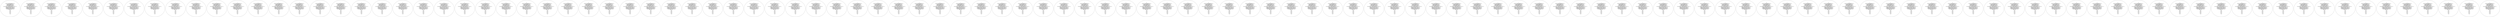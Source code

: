digraph cpn_tools_graph {
  N1 [label="1:
Carriers: 1`({idx=1,typ=CON},2,0)++
1`({idx=2,typ=GEN},3,0)++
1`({idx=3,typ=GEN},4,0)++
1`({idx=4,typ=BUS},10000,0)++
1`({idx=5,typ=BUS},10000,0)++
1`({idx=6,typ=GEN},4,0)
Circuit_Breakers: 1`({idx=1,loss=0,inp=1,out=4},0)++
1`({idx=2,loss=0,inp=4,out=2},0)++
1`({idx=3,loss=0,inp=4,out=3},0)++
1`({idx=4,loss=0,inp=4,out=5},0)++
1`({idx=5,loss=0,inp=5,out=4},0)++
1`({idx=6,loss=0,inp=5,out=6},0)
RNG: 1`0++
1`1++
1`2++
1`3++
1`4++
1`5++
1`6++
1`7++
1`8++
1`9
"];
  N2 [label="2:
Carriers: 1`({idx=1,typ=CON},0,2)++
1`({idx=2,typ=GEN},3,0)++
1`({idx=3,typ=GEN},4,0)++
1`({idx=4,typ=BUS},10000,0)++
1`({idx=5,typ=BUS},10000,0)++
1`({idx=6,typ=GEN},4,0)
Circuit_Breakers: 1`({idx=1,loss=0,inp=1,out=4},0)++
1`({idx=2,loss=0,inp=4,out=2},0)++
1`({idx=3,loss=0,inp=4,out=3},0)++
1`({idx=4,loss=0,inp=4,out=5},0)++
1`({idx=5,loss=0,inp=5,out=4},0)++
1`({idx=6,loss=0,inp=5,out=6},0)
RNG: 1`0++
1`1++
1`2++
1`3++
1`4++
1`5++
1`6++
1`7++
1`8++
1`9
"];
  N3 [label="3:
Carriers: 1`({idx=1,typ=CON},0,1)++
1`({idx=2,typ=GEN},3,0)++
1`({idx=3,typ=GEN},4,0)++
1`({idx=4,typ=BUS},10000,0)++
1`({idx=5,typ=BUS},10000,0)++
1`({idx=6,typ=GEN},4,0)
Circuit_Breakers: 1`({idx=1,loss=0,inp=1,out=4},1)++
1`({idx=2,loss=0,inp=4,out=2},0)++
1`({idx=3,loss=0,inp=4,out=3},0)++
1`({idx=4,loss=0,inp=4,out=5},0)++
1`({idx=5,loss=0,inp=5,out=4},0)++
1`({idx=6,loss=0,inp=5,out=6},0)
RNG: 1`0++
1`1++
1`2++
1`3++
1`4++
1`5++
1`6++
1`7++
1`8++
1`9
"];
  N4 [label="4:
Carriers: 1`({idx=1,typ=CON},0,0)++
1`({idx=2,typ=GEN},3,0)++
1`({idx=3,typ=GEN},4,0)++
1`({idx=4,typ=BUS},10000,0)++
1`({idx=5,typ=BUS},10000,0)++
1`({idx=6,typ=GEN},4,0)
Circuit_Breakers: 1`({idx=1,loss=0,inp=1,out=4},2)++
1`({idx=2,loss=0,inp=4,out=2},0)++
1`({idx=3,loss=0,inp=4,out=3},0)++
1`({idx=4,loss=0,inp=4,out=5},0)++
1`({idx=5,loss=0,inp=5,out=4},0)++
1`({idx=6,loss=0,inp=5,out=6},0)
RNG: 1`0++
1`1++
1`2++
1`3++
1`4++
1`5++
1`6++
1`7++
1`8++
1`9
"];
  N5 [label="5:
Carriers: 1`({idx=1,typ=CON},0,1)++
1`({idx=2,typ=GEN},3,0)++
1`({idx=3,typ=GEN},4,0)++
1`({idx=4,typ=BUS},10000,1)++
1`({idx=5,typ=BUS},10000,0)++
1`({idx=6,typ=GEN},4,0)
Circuit_Breakers: 1`({idx=1,loss=0,inp=1,out=4},0)++
1`({idx=2,loss=0,inp=4,out=2},0)++
1`({idx=3,loss=0,inp=4,out=3},0)++
1`({idx=4,loss=0,inp=4,out=5},0)++
1`({idx=5,loss=0,inp=5,out=4},0)++
1`({idx=6,loss=0,inp=5,out=6},0)
RNG: 1`0++
1`1++
1`2++
1`3++
1`4++
1`5++
1`6++
1`7++
1`8++
1`9
"];
  N6 [label="6:
Carriers: 1`({idx=1,typ=CON},0,0)++
1`({idx=2,typ=GEN},3,0)++
1`({idx=3,typ=GEN},4,0)++
1`({idx=4,typ=BUS},10000,2)++
1`({idx=5,typ=BUS},10000,0)++
1`({idx=6,typ=GEN},4,0)
Circuit_Breakers: 1`({idx=1,loss=0,inp=1,out=4},0)++
1`({idx=2,loss=0,inp=4,out=2},0)++
1`({idx=3,loss=0,inp=4,out=3},0)++
1`({idx=4,loss=0,inp=4,out=5},0)++
1`({idx=5,loss=0,inp=5,out=4},0)++
1`({idx=6,loss=0,inp=5,out=6},0)
RNG: 1`0++
1`1++
1`2++
1`3++
1`4++
1`5++
1`6++
1`7++
1`8++
1`9
"];
  N7 [label="7:
Carriers: 1`({idx=1,typ=CON},0,1)++
1`({idx=2,typ=GEN},3,0)++
1`({idx=3,typ=GEN},4,0)++
1`({idx=4,typ=BUS},10000,0)++
1`({idx=5,typ=BUS},10000,0)++
1`({idx=6,typ=GEN},4,0)
Circuit_Breakers: 1`({idx=1,loss=0,inp=1,out=4},0)++
1`({idx=2,loss=0,inp=4,out=2},0)++
1`({idx=3,loss=0,inp=4,out=3},0)++
1`({idx=4,loss=0,inp=4,out=5},1)++
1`({idx=5,loss=0,inp=5,out=4},0)++
1`({idx=6,loss=0,inp=5,out=6},0)
RNG: 1`0++
1`1++
1`2++
1`3++
1`4++
1`5++
1`6++
1`7++
1`8++
1`9
"];
  N8 [label="8:
Carriers: 1`({idx=1,typ=CON},0,1)++
1`({idx=2,typ=GEN},3,0)++
1`({idx=3,typ=GEN},4,0)++
1`({idx=4,typ=BUS},10000,0)++
1`({idx=5,typ=BUS},10000,0)++
1`({idx=6,typ=GEN},4,0)
Circuit_Breakers: 1`({idx=1,loss=0,inp=1,out=4},0)++
1`({idx=2,loss=0,inp=4,out=2},0)++
1`({idx=3,loss=0,inp=4,out=3},1)++
1`({idx=4,loss=0,inp=4,out=5},0)++
1`({idx=5,loss=0,inp=5,out=4},0)++
1`({idx=6,loss=0,inp=5,out=6},0)
RNG: 1`0++
1`1++
1`2++
1`3++
1`4++
1`5++
1`6++
1`7++
1`8++
1`9
"];
  N9 [label="9:
Carriers: 1`({idx=1,typ=CON},0,1)++
1`({idx=2,typ=GEN},3,0)++
1`({idx=3,typ=GEN},4,0)++
1`({idx=4,typ=BUS},10000,0)++
1`({idx=5,typ=BUS},10000,0)++
1`({idx=6,typ=GEN},4,0)
Circuit_Breakers: 1`({idx=1,loss=0,inp=1,out=4},0)++
1`({idx=2,loss=0,inp=4,out=2},1)++
1`({idx=3,loss=0,inp=4,out=3},0)++
1`({idx=4,loss=0,inp=4,out=5},0)++
1`({idx=5,loss=0,inp=5,out=4},0)++
1`({idx=6,loss=0,inp=5,out=6},0)
RNG: 1`0++
1`1++
1`2++
1`3++
1`4++
1`5++
1`6++
1`7++
1`8++
1`9
"];
  N10 [label="10:
Carriers: 1`({idx=1,typ=CON},0,0)++
1`({idx=2,typ=GEN},3,0)++
1`({idx=3,typ=GEN},4,0)++
1`({idx=4,typ=BUS},10000,1)++
1`({idx=5,typ=BUS},10000,0)++
1`({idx=6,typ=GEN},4,0)
Circuit_Breakers: 1`({idx=1,loss=0,inp=1,out=4},1)++
1`({idx=2,loss=0,inp=4,out=2},0)++
1`({idx=3,loss=0,inp=4,out=3},0)++
1`({idx=4,loss=0,inp=4,out=5},0)++
1`({idx=5,loss=0,inp=5,out=4},0)++
1`({idx=6,loss=0,inp=5,out=6},0)
RNG: 1`0++
1`1++
1`2++
1`3++
1`4++
1`5++
1`6++
1`7++
1`8++
1`9
"];
  N11 [label="11:
Carriers: 1`({idx=1,typ=CON},0,0)++
1`({idx=2,typ=GEN},3,0)++
1`({idx=3,typ=GEN},4,0)++
1`({idx=4,typ=BUS},10000,1)++
1`({idx=5,typ=BUS},10000,0)++
1`({idx=6,typ=GEN},4,0)
Circuit_Breakers: 1`({idx=1,loss=0,inp=1,out=4},0)++
1`({idx=2,loss=0,inp=4,out=2},1)++
1`({idx=3,loss=0,inp=4,out=3},0)++
1`({idx=4,loss=0,inp=4,out=5},0)++
1`({idx=5,loss=0,inp=5,out=4},0)++
1`({idx=6,loss=0,inp=5,out=6},0)
RNG: 1`0++
1`1++
1`2++
1`3++
1`4++
1`5++
1`6++
1`7++
1`8++
1`9
"];
  N12 [label="12:
Carriers: 1`({idx=1,typ=CON},0,0)++
1`({idx=2,typ=GEN},3,0)++
1`({idx=3,typ=GEN},4,0)++
1`({idx=4,typ=BUS},10000,0)++
1`({idx=5,typ=BUS},10000,0)++
1`({idx=6,typ=GEN},4,0)
Circuit_Breakers: 1`({idx=1,loss=0,inp=1,out=4},0)++
1`({idx=2,loss=0,inp=4,out=2},2)++
1`({idx=3,loss=0,inp=4,out=3},0)++
1`({idx=4,loss=0,inp=4,out=5},0)++
1`({idx=5,loss=0,inp=5,out=4},0)++
1`({idx=6,loss=0,inp=5,out=6},0)
RNG: 1`0++
1`1++
1`2++
1`3++
1`4++
1`5++
1`6++
1`7++
1`8++
1`9
"];
  N13 [label="13:
Carriers: 1`({idx=1,typ=CON},0,0)++
1`({idx=2,typ=GEN},3,0)++
1`({idx=3,typ=GEN},4,0)++
1`({idx=4,typ=BUS},10000,1)++
1`({idx=5,typ=BUS},10000,0)++
1`({idx=6,typ=GEN},4,0)
Circuit_Breakers: 1`({idx=1,loss=0,inp=1,out=4},0)++
1`({idx=2,loss=0,inp=4,out=2},0)++
1`({idx=3,loss=0,inp=4,out=3},0)++
1`({idx=4,loss=0,inp=4,out=5},1)++
1`({idx=5,loss=0,inp=5,out=4},0)++
1`({idx=6,loss=0,inp=5,out=6},0)
RNG: 1`0++
1`1++
1`2++
1`3++
1`4++
1`5++
1`6++
1`7++
1`8++
1`9
"];
  N14 [label="14:
Carriers: 1`({idx=1,typ=CON},0,0)++
1`({idx=2,typ=GEN},3,0)++
1`({idx=3,typ=GEN},4,0)++
1`({idx=4,typ=BUS},10000,0)++
1`({idx=5,typ=BUS},10000,0)++
1`({idx=6,typ=GEN},4,0)
Circuit_Breakers: 1`({idx=1,loss=0,inp=1,out=4},0)++
1`({idx=2,loss=0,inp=4,out=2},0)++
1`({idx=3,loss=0,inp=4,out=3},0)++
1`({idx=4,loss=0,inp=4,out=5},2)++
1`({idx=5,loss=0,inp=5,out=4},0)++
1`({idx=6,loss=0,inp=5,out=6},0)
RNG: 1`0++
1`1++
1`2++
1`3++
1`4++
1`5++
1`6++
1`7++
1`8++
1`9
"];
  N15 [label="15:
Carriers: 1`({idx=1,typ=CON},0,0)++
1`({idx=2,typ=GEN},3,0)++
1`({idx=3,typ=GEN},4,0)++
1`({idx=4,typ=BUS},10000,1)++
1`({idx=5,typ=BUS},10000,0)++
1`({idx=6,typ=GEN},4,0)
Circuit_Breakers: 1`({idx=1,loss=0,inp=1,out=4},0)++
1`({idx=2,loss=0,inp=4,out=2},0)++
1`({idx=3,loss=0,inp=4,out=3},1)++
1`({idx=4,loss=0,inp=4,out=5},0)++
1`({idx=5,loss=0,inp=5,out=4},0)++
1`({idx=6,loss=0,inp=5,out=6},0)
RNG: 1`0++
1`1++
1`2++
1`3++
1`4++
1`5++
1`6++
1`7++
1`8++
1`9
"];
  N16 [label="16:
Carriers: 1`({idx=1,typ=CON},0,0)++
1`({idx=2,typ=GEN},3,0)++
1`({idx=3,typ=GEN},4,0)++
1`({idx=4,typ=BUS},10000,0)++
1`({idx=5,typ=BUS},10000,0)++
1`({idx=6,typ=GEN},4,0)
Circuit_Breakers: 1`({idx=1,loss=0,inp=1,out=4},0)++
1`({idx=2,loss=0,inp=4,out=2},0)++
1`({idx=3,loss=0,inp=4,out=3},2)++
1`({idx=4,loss=0,inp=4,out=5},0)++
1`({idx=5,loss=0,inp=5,out=4},0)++
1`({idx=6,loss=0,inp=5,out=6},0)
RNG: 1`0++
1`1++
1`2++
1`3++
1`4++
1`5++
1`6++
1`7++
1`8++
1`9
"];
  N17 [label="17:
Carriers: 1`({idx=1,typ=CON},0,0)++
1`({idx=2,typ=GEN},3,0)++
1`({idx=3,typ=GEN},4,0)++
1`({idx=4,typ=BUS},10000,0)++
1`({idx=5,typ=BUS},10000,0)++
1`({idx=6,typ=GEN},4,0)
Circuit_Breakers: 1`({idx=1,loss=0,inp=1,out=4},1)++
1`({idx=2,loss=0,inp=4,out=2},0)++
1`({idx=3,loss=0,inp=4,out=3},0)++
1`({idx=4,loss=0,inp=4,out=5},1)++
1`({idx=5,loss=0,inp=5,out=4},0)++
1`({idx=6,loss=0,inp=5,out=6},0)
RNG: 1`0++
1`1++
1`2++
1`3++
1`4++
1`5++
1`6++
1`7++
1`8++
1`9
"];
  N18 [label="18:
Carriers: 1`({idx=1,typ=CON},0,1)++
1`({idx=2,typ=GEN},3,0)++
1`({idx=3,typ=GEN},4,0)++
1`({idx=4,typ=BUS},10000,0)++
1`({idx=5,typ=BUS},10000,1)++
1`({idx=6,typ=GEN},4,0)
Circuit_Breakers: 1`({idx=1,loss=0,inp=1,out=4},0)++
1`({idx=2,loss=0,inp=4,out=2},0)++
1`({idx=3,loss=0,inp=4,out=3},0)++
1`({idx=4,loss=0,inp=4,out=5},0)++
1`({idx=5,loss=0,inp=5,out=4},0)++
1`({idx=6,loss=0,inp=5,out=6},0)
RNG: 1`0++
1`1++
1`2++
1`3++
1`4++
1`5++
1`6++
1`7++
1`8++
1`9
"];
  N19 [label="19:
Carriers: 1`({idx=1,typ=CON},0,0)++
1`({idx=2,typ=GEN},3,0)++
1`({idx=3,typ=GEN},4,0)++
1`({idx=4,typ=BUS},10000,0)++
1`({idx=5,typ=BUS},10000,0)++
1`({idx=6,typ=GEN},4,0)
Circuit_Breakers: 1`({idx=1,loss=0,inp=1,out=4},1)++
1`({idx=2,loss=0,inp=4,out=2},0)++
1`({idx=3,loss=0,inp=4,out=3},1)++
1`({idx=4,loss=0,inp=4,out=5},0)++
1`({idx=5,loss=0,inp=5,out=4},0)++
1`({idx=6,loss=0,inp=5,out=6},0)
RNG: 1`0++
1`1++
1`2++
1`3++
1`4++
1`5++
1`6++
1`7++
1`8++
1`9
"];
  N20 [label="20:
Carriers: 1`({idx=1,typ=CON},0,1)++
1`({idx=2,typ=GEN},3,0)++
1`({idx=3,typ=GEN},4,1)++
1`({idx=4,typ=BUS},10000,0)++
1`({idx=5,typ=BUS},10000,0)++
1`({idx=6,typ=GEN},4,0)
Circuit_Breakers: 1`({idx=1,loss=0,inp=1,out=4},0)++
1`({idx=2,loss=0,inp=4,out=2},0)++
1`({idx=3,loss=0,inp=4,out=3},0)++
1`({idx=4,loss=0,inp=4,out=5},0)++
1`({idx=5,loss=0,inp=5,out=4},0)++
1`({idx=6,loss=0,inp=5,out=6},0)
RNG: 1`0++
1`1++
1`2++
1`3++
1`4++
1`5++
1`6++
1`7++
1`8++
1`9
"];
  N21 [label="21:
Carriers: 1`({idx=1,typ=CON},0,0)++
1`({idx=2,typ=GEN},3,0)++
1`({idx=3,typ=GEN},4,0)++
1`({idx=4,typ=BUS},10000,0)++
1`({idx=5,typ=BUS},10000,0)++
1`({idx=6,typ=GEN},4,0)
Circuit_Breakers: 1`({idx=1,loss=0,inp=1,out=4},1)++
1`({idx=2,loss=0,inp=4,out=2},1)++
1`({idx=3,loss=0,inp=4,out=3},0)++
1`({idx=4,loss=0,inp=4,out=5},0)++
1`({idx=5,loss=0,inp=5,out=4},0)++
1`({idx=6,loss=0,inp=5,out=6},0)
RNG: 1`0++
1`1++
1`2++
1`3++
1`4++
1`5++
1`6++
1`7++
1`8++
1`9
"];
  N22 [label="22:
Carriers: 1`({idx=1,typ=CON},0,1)++
1`({idx=2,typ=GEN},3,1)++
1`({idx=3,typ=GEN},4,0)++
1`({idx=4,typ=BUS},10000,0)++
1`({idx=5,typ=BUS},10000,0)++
1`({idx=6,typ=GEN},4,0)
Circuit_Breakers: 1`({idx=1,loss=0,inp=1,out=4},0)++
1`({idx=2,loss=0,inp=4,out=2},0)++
1`({idx=3,loss=0,inp=4,out=3},0)++
1`({idx=4,loss=0,inp=4,out=5},0)++
1`({idx=5,loss=0,inp=5,out=4},0)++
1`({idx=6,loss=0,inp=5,out=6},0)
RNG: 1`0++
1`1++
1`2++
1`3++
1`4++
1`5++
1`6++
1`7++
1`8++
1`9
"];
  N23 [label="23:
Carriers: 1`({idx=1,typ=CON},0,0)++
1`({idx=2,typ=GEN},3,0)++
1`({idx=3,typ=GEN},4,0)++
1`({idx=4,typ=BUS},10000,0)++
1`({idx=5,typ=BUS},10000,0)++
1`({idx=6,typ=GEN},4,0)
Circuit_Breakers: 1`({idx=1,loss=0,inp=1,out=4},0)++
1`({idx=2,loss=0,inp=4,out=2},1)++
1`({idx=3,loss=0,inp=4,out=3},1)++
1`({idx=4,loss=0,inp=4,out=5},0)++
1`({idx=5,loss=0,inp=5,out=4},0)++
1`({idx=6,loss=0,inp=5,out=6},0)
RNG: 1`0++
1`1++
1`2++
1`3++
1`4++
1`5++
1`6++
1`7++
1`8++
1`9
"];
  N24 [label="24:
Carriers: 1`({idx=1,typ=CON},0,0)++
1`({idx=2,typ=GEN},3,0)++
1`({idx=3,typ=GEN},4,0)++
1`({idx=4,typ=BUS},10000,0)++
1`({idx=5,typ=BUS},10000,0)++
1`({idx=6,typ=GEN},4,0)
Circuit_Breakers: 1`({idx=1,loss=0,inp=1,out=4},0)++
1`({idx=2,loss=0,inp=4,out=2},1)++
1`({idx=3,loss=0,inp=4,out=3},0)++
1`({idx=4,loss=0,inp=4,out=5},1)++
1`({idx=5,loss=0,inp=5,out=4},0)++
1`({idx=6,loss=0,inp=5,out=6},0)
RNG: 1`0++
1`1++
1`2++
1`3++
1`4++
1`5++
1`6++
1`7++
1`8++
1`9
"];
  N25 [label="25:
Carriers: 1`({idx=1,typ=CON},0,0)++
1`({idx=2,typ=GEN},3,1)++
1`({idx=3,typ=GEN},4,0)++
1`({idx=4,typ=BUS},10000,1)++
1`({idx=5,typ=BUS},10000,0)++
1`({idx=6,typ=GEN},4,0)
Circuit_Breakers: 1`({idx=1,loss=0,inp=1,out=4},0)++
1`({idx=2,loss=0,inp=4,out=2},0)++
1`({idx=3,loss=0,inp=4,out=3},0)++
1`({idx=4,loss=0,inp=4,out=5},0)++
1`({idx=5,loss=0,inp=5,out=4},0)++
1`({idx=6,loss=0,inp=5,out=6},0)
RNG: 1`0++
1`1++
1`2++
1`3++
1`4++
1`5++
1`6++
1`7++
1`8++
1`9
"];
  N26 [label="26:
Carriers: 1`({idx=1,typ=CON},0,0)++
1`({idx=2,typ=GEN},3,2)++
1`({idx=3,typ=GEN},4,0)++
1`({idx=4,typ=BUS},10000,0)++
1`({idx=5,typ=BUS},10000,0)++
1`({idx=6,typ=GEN},4,0)
Circuit_Breakers: 1`({idx=1,loss=0,inp=1,out=4},0)++
1`({idx=2,loss=0,inp=4,out=2},0)++
1`({idx=3,loss=0,inp=4,out=3},0)++
1`({idx=4,loss=0,inp=4,out=5},0)++
1`({idx=5,loss=0,inp=5,out=4},0)++
1`({idx=6,loss=0,inp=5,out=6},0)
RNG: 1`0++
1`1++
1`2++
1`3++
1`4++
1`5++
1`6++
1`7++
1`8++
1`9
"];
  N27 [label="27:
Carriers: 1`({idx=1,typ=CON},0,0)++
1`({idx=2,typ=GEN},3,0)++
1`({idx=3,typ=GEN},4,0)++
1`({idx=4,typ=BUS},10000,0)++
1`({idx=5,typ=BUS},10000,0)++
1`({idx=6,typ=GEN},4,0)
Circuit_Breakers: 1`({idx=1,loss=0,inp=1,out=4},0)++
1`({idx=2,loss=0,inp=4,out=2},0)++
1`({idx=3,loss=0,inp=4,out=3},1)++
1`({idx=4,loss=0,inp=4,out=5},1)++
1`({idx=5,loss=0,inp=5,out=4},0)++
1`({idx=6,loss=0,inp=5,out=6},0)
RNG: 1`0++
1`1++
1`2++
1`3++
1`4++
1`5++
1`6++
1`7++
1`8++
1`9
"];
  N28 [label="28:
Carriers: 1`({idx=1,typ=CON},0,0)++
1`({idx=2,typ=GEN},3,0)++
1`({idx=3,typ=GEN},4,0)++
1`({idx=4,typ=BUS},10000,1)++
1`({idx=5,typ=BUS},10000,1)++
1`({idx=6,typ=GEN},4,0)
Circuit_Breakers: 1`({idx=1,loss=0,inp=1,out=4},0)++
1`({idx=2,loss=0,inp=4,out=2},0)++
1`({idx=3,loss=0,inp=4,out=3},0)++
1`({idx=4,loss=0,inp=4,out=5},0)++
1`({idx=5,loss=0,inp=5,out=4},0)++
1`({idx=6,loss=0,inp=5,out=6},0)
RNG: 1`0++
1`1++
1`2++
1`3++
1`4++
1`5++
1`6++
1`7++
1`8++
1`9
"];
  N29 [label="29:
Carriers: 1`({idx=1,typ=CON},0,0)++
1`({idx=2,typ=GEN},3,0)++
1`({idx=3,typ=GEN},4,0)++
1`({idx=4,typ=BUS},10000,0)++
1`({idx=5,typ=BUS},10000,2)++
1`({idx=6,typ=GEN},4,0)
Circuit_Breakers: 1`({idx=1,loss=0,inp=1,out=4},0)++
1`({idx=2,loss=0,inp=4,out=2},0)++
1`({idx=3,loss=0,inp=4,out=3},0)++
1`({idx=4,loss=0,inp=4,out=5},0)++
1`({idx=5,loss=0,inp=5,out=4},0)++
1`({idx=6,loss=0,inp=5,out=6},0)
RNG: 1`0++
1`1++
1`2++
1`3++
1`4++
1`5++
1`6++
1`7++
1`8++
1`9
"];
  N30 [label="30:
Carriers: 1`({idx=1,typ=CON},0,0)++
1`({idx=2,typ=GEN},3,0)++
1`({idx=3,typ=GEN},4,1)++
1`({idx=4,typ=BUS},10000,1)++
1`({idx=5,typ=BUS},10000,0)++
1`({idx=6,typ=GEN},4,0)
Circuit_Breakers: 1`({idx=1,loss=0,inp=1,out=4},0)++
1`({idx=2,loss=0,inp=4,out=2},0)++
1`({idx=3,loss=0,inp=4,out=3},0)++
1`({idx=4,loss=0,inp=4,out=5},0)++
1`({idx=5,loss=0,inp=5,out=4},0)++
1`({idx=6,loss=0,inp=5,out=6},0)
RNG: 1`0++
1`1++
1`2++
1`3++
1`4++
1`5++
1`6++
1`7++
1`8++
1`9
"];
  N31 [label="31:
Carriers: 1`({idx=1,typ=CON},0,0)++
1`({idx=2,typ=GEN},3,0)++
1`({idx=3,typ=GEN},4,2)++
1`({idx=4,typ=BUS},10000,0)++
1`({idx=5,typ=BUS},10000,0)++
1`({idx=6,typ=GEN},4,0)
Circuit_Breakers: 1`({idx=1,loss=0,inp=1,out=4},0)++
1`({idx=2,loss=0,inp=4,out=2},0)++
1`({idx=3,loss=0,inp=4,out=3},0)++
1`({idx=4,loss=0,inp=4,out=5},0)++
1`({idx=5,loss=0,inp=5,out=4},0)++
1`({idx=6,loss=0,inp=5,out=6},0)
RNG: 1`0++
1`1++
1`2++
1`3++
1`4++
1`5++
1`6++
1`7++
1`8++
1`9
"];
  N32 [label="32:
Carriers: 1`({idx=1,typ=CON},0,0)++
1`({idx=2,typ=GEN},3,0)++
1`({idx=3,typ=GEN},4,0)++
1`({idx=4,typ=BUS},10000,0)++
1`({idx=5,typ=BUS},10000,1)++
1`({idx=6,typ=GEN},4,0)
Circuit_Breakers: 1`({idx=1,loss=0,inp=1,out=4},1)++
1`({idx=2,loss=0,inp=4,out=2},0)++
1`({idx=3,loss=0,inp=4,out=3},0)++
1`({idx=4,loss=0,inp=4,out=5},0)++
1`({idx=5,loss=0,inp=5,out=4},0)++
1`({idx=6,loss=0,inp=5,out=6},0)
RNG: 1`0++
1`1++
1`2++
1`3++
1`4++
1`5++
1`6++
1`7++
1`8++
1`9
"];
  N33 [label="33:
Carriers: 1`({idx=1,typ=CON},0,1)++
1`({idx=2,typ=GEN},3,0)++
1`({idx=3,typ=GEN},4,0)++
1`({idx=4,typ=BUS},10000,0)++
1`({idx=5,typ=BUS},10000,0)++
1`({idx=6,typ=GEN},4,0)
Circuit_Breakers: 1`({idx=1,loss=0,inp=1,out=4},0)++
1`({idx=2,loss=0,inp=4,out=2},0)++
1`({idx=3,loss=0,inp=4,out=3},0)++
1`({idx=4,loss=0,inp=4,out=5},0)++
1`({idx=5,loss=0,inp=5,out=4},1)++
1`({idx=6,loss=0,inp=5,out=6},0)
RNG: 1`0++
1`1++
1`2++
1`3++
1`4++
1`5++
1`6++
1`7++
1`8++
1`9
"];
  N34 [label="34:
Carriers: 1`({idx=1,typ=CON},0,1)++
1`({idx=2,typ=GEN},3,0)++
1`({idx=3,typ=GEN},4,0)++
1`({idx=4,typ=BUS},10000,0)++
1`({idx=5,typ=BUS},10000,0)++
1`({idx=6,typ=GEN},4,0)
Circuit_Breakers: 1`({idx=1,loss=0,inp=1,out=4},0)++
1`({idx=2,loss=0,inp=4,out=2},0)++
1`({idx=3,loss=0,inp=4,out=3},0)++
1`({idx=4,loss=0,inp=4,out=5},0)++
1`({idx=5,loss=0,inp=5,out=4},0)++
1`({idx=6,loss=0,inp=5,out=6},1)
RNG: 1`0++
1`1++
1`2++
1`3++
1`4++
1`5++
1`6++
1`7++
1`8++
1`9
"];
  N35 [label="35:
Carriers: 1`({idx=1,typ=CON},0,0)++
1`({idx=2,typ=GEN},3,0)++
1`({idx=3,typ=GEN},4,1)++
1`({idx=4,typ=BUS},10000,0)++
1`({idx=5,typ=BUS},10000,0)++
1`({idx=6,typ=GEN},4,0)
Circuit_Breakers: 1`({idx=1,loss=0,inp=1,out=4},1)++
1`({idx=2,loss=0,inp=4,out=2},0)++
1`({idx=3,loss=0,inp=4,out=3},0)++
1`({idx=4,loss=0,inp=4,out=5},0)++
1`({idx=5,loss=0,inp=5,out=4},0)++
1`({idx=6,loss=0,inp=5,out=6},0)
RNG: 1`0++
1`1++
1`2++
1`3++
1`4++
1`5++
1`6++
1`7++
1`8++
1`9
"];
  N36 [label="36:
Carriers: 1`({idx=1,typ=CON},0,1)++
1`({idx=2,typ=GEN},3,0)++
1`({idx=3,typ=GEN},3,0)++
1`({idx=4,typ=BUS},10000,0)++
1`({idx=5,typ=BUS},10000,0)++
1`({idx=6,typ=GEN},4,0)
Circuit_Breakers: 1`({idx=1,loss=0,inp=1,out=4},0)++
1`({idx=2,loss=0,inp=4,out=2},0)++
1`({idx=3,loss=0,inp=4,out=3},0)++
1`({idx=4,loss=0,inp=4,out=5},0)++
1`({idx=5,loss=0,inp=5,out=4},0)++
1`({idx=6,loss=0,inp=5,out=6},0)
RNG: 1`0++
1`1++
1`2++
1`3++
1`4++
1`5++
1`6++
1`7++
1`8++
1`9
"];
  N37 [label="37:
Carriers: 1`({idx=1,typ=CON},0,0)++
1`({idx=2,typ=GEN},3,1)++
1`({idx=3,typ=GEN},4,0)++
1`({idx=4,typ=BUS},10000,0)++
1`({idx=5,typ=BUS},10000,0)++
1`({idx=6,typ=GEN},4,0)
Circuit_Breakers: 1`({idx=1,loss=0,inp=1,out=4},1)++
1`({idx=2,loss=0,inp=4,out=2},0)++
1`({idx=3,loss=0,inp=4,out=3},0)++
1`({idx=4,loss=0,inp=4,out=5},0)++
1`({idx=5,loss=0,inp=5,out=4},0)++
1`({idx=6,loss=0,inp=5,out=6},0)
RNG: 1`0++
1`1++
1`2++
1`3++
1`4++
1`5++
1`6++
1`7++
1`8++
1`9
"];
  N38 [label="38:
Carriers: 1`({idx=1,typ=CON},0,1)++
1`({idx=2,typ=GEN},2,0)++
1`({idx=3,typ=GEN},4,0)++
1`({idx=4,typ=BUS},10000,0)++
1`({idx=5,typ=BUS},10000,0)++
1`({idx=6,typ=GEN},4,0)
Circuit_Breakers: 1`({idx=1,loss=0,inp=1,out=4},0)++
1`({idx=2,loss=0,inp=4,out=2},0)++
1`({idx=3,loss=0,inp=4,out=3},0)++
1`({idx=4,loss=0,inp=4,out=5},0)++
1`({idx=5,loss=0,inp=5,out=4},0)++
1`({idx=6,loss=0,inp=5,out=6},0)
RNG: 1`0++
1`1++
1`2++
1`3++
1`4++
1`5++
1`6++
1`7++
1`8++
1`9
"];
  N39 [label="39:
Carriers: 1`({idx=1,typ=CON},0,0)++
1`({idx=2,typ=GEN},3,1)++
1`({idx=3,typ=GEN},4,0)++
1`({idx=4,typ=BUS},10000,0)++
1`({idx=5,typ=BUS},10000,0)++
1`({idx=6,typ=GEN},4,0)
Circuit_Breakers: 1`({idx=1,loss=0,inp=1,out=4},0)++
1`({idx=2,loss=0,inp=4,out=2},0)++
1`({idx=3,loss=0,inp=4,out=3},1)++
1`({idx=4,loss=0,inp=4,out=5},0)++
1`({idx=5,loss=0,inp=5,out=4},0)++
1`({idx=6,loss=0,inp=5,out=6},0)
RNG: 1`0++
1`1++
1`2++
1`3++
1`4++
1`5++
1`6++
1`7++
1`8++
1`9
"];
  N40 [label="40:
Carriers: 1`({idx=1,typ=CON},0,0)++
1`({idx=2,typ=GEN},3,0)++
1`({idx=3,typ=GEN},4,1)++
1`({idx=4,typ=BUS},10000,0)++
1`({idx=5,typ=BUS},10000,0)++
1`({idx=6,typ=GEN},4,0)
Circuit_Breakers: 1`({idx=1,loss=0,inp=1,out=4},0)++
1`({idx=2,loss=0,inp=4,out=2},1)++
1`({idx=3,loss=0,inp=4,out=3},0)++
1`({idx=4,loss=0,inp=4,out=5},0)++
1`({idx=5,loss=0,inp=5,out=4},0)++
1`({idx=6,loss=0,inp=5,out=6},0)
RNG: 1`0++
1`1++
1`2++
1`3++
1`4++
1`5++
1`6++
1`7++
1`8++
1`9
"];
  N41 [label="41:
Carriers: 1`({idx=1,typ=CON},0,0)++
1`({idx=2,typ=GEN},3,1)++
1`({idx=3,typ=GEN},4,0)++
1`({idx=4,typ=BUS},10000,0)++
1`({idx=5,typ=BUS},10000,0)++
1`({idx=6,typ=GEN},4,0)
Circuit_Breakers: 1`({idx=1,loss=0,inp=1,out=4},0)++
1`({idx=2,loss=0,inp=4,out=2},0)++
1`({idx=3,loss=0,inp=4,out=3},0)++
1`({idx=4,loss=0,inp=4,out=5},1)++
1`({idx=5,loss=0,inp=5,out=4},0)++
1`({idx=6,loss=0,inp=5,out=6},0)
RNG: 1`0++
1`1++
1`2++
1`3++
1`4++
1`5++
1`6++
1`7++
1`8++
1`9
"];
  N42 [label="42:
Carriers: 1`({idx=1,typ=CON},0,0)++
1`({idx=2,typ=GEN},3,0)++
1`({idx=3,typ=GEN},4,0)++
1`({idx=4,typ=BUS},10000,0)++
1`({idx=5,typ=BUS},10000,1)++
1`({idx=6,typ=GEN},4,0)
Circuit_Breakers: 1`({idx=1,loss=0,inp=1,out=4},0)++
1`({idx=2,loss=0,inp=4,out=2},1)++
1`({idx=3,loss=0,inp=4,out=3},0)++
1`({idx=4,loss=0,inp=4,out=5},0)++
1`({idx=5,loss=0,inp=5,out=4},0)++
1`({idx=6,loss=0,inp=5,out=6},0)
RNG: 1`0++
1`1++
1`2++
1`3++
1`4++
1`5++
1`6++
1`7++
1`8++
1`9
"];
  N43 [label="43:
Carriers: 1`({idx=1,typ=CON},0,0)++
1`({idx=2,typ=GEN},3,1)++
1`({idx=3,typ=GEN},4,0)++
1`({idx=4,typ=BUS},10000,0)++
1`({idx=5,typ=BUS},10000,0)++
1`({idx=6,typ=GEN},4,0)
Circuit_Breakers: 1`({idx=1,loss=0,inp=1,out=4},0)++
1`({idx=2,loss=0,inp=4,out=2},1)++
1`({idx=3,loss=0,inp=4,out=3},0)++
1`({idx=4,loss=0,inp=4,out=5},0)++
1`({idx=5,loss=0,inp=5,out=4},0)++
1`({idx=6,loss=0,inp=5,out=6},0)
RNG: 1`0++
1`1++
1`2++
1`3++
1`4++
1`5++
1`6++
1`7++
1`8++
1`9
"];
  N44 [label="44:
Carriers: 1`({idx=1,typ=CON},0,0)++
1`({idx=2,typ=GEN},2,0)++
1`({idx=3,typ=GEN},4,0)++
1`({idx=4,typ=BUS},10000,1)++
1`({idx=5,typ=BUS},10000,0)++
1`({idx=6,typ=GEN},4,0)
Circuit_Breakers: 1`({idx=1,loss=0,inp=1,out=4},0)++
1`({idx=2,loss=0,inp=4,out=2},0)++
1`({idx=3,loss=0,inp=4,out=3},0)++
1`({idx=4,loss=0,inp=4,out=5},0)++
1`({idx=5,loss=0,inp=5,out=4},0)++
1`({idx=6,loss=0,inp=5,out=6},0)
RNG: 1`0++
1`1++
1`2++
1`3++
1`4++
1`5++
1`6++
1`7++
1`8++
1`9
"];
  N45 [label="45:
Carriers: 1`({idx=1,typ=CON},0,0)++
1`({idx=2,typ=GEN},1,0)++
1`({idx=3,typ=GEN},4,0)++
1`({idx=4,typ=BUS},10000,0)++
1`({idx=5,typ=BUS},10000,0)++
1`({idx=6,typ=GEN},4,0)
Circuit_Breakers: 1`({idx=1,loss=0,inp=1,out=4},0)++
1`({idx=2,loss=0,inp=4,out=2},0)++
1`({idx=3,loss=0,inp=4,out=3},0)++
1`({idx=4,loss=0,inp=4,out=5},0)++
1`({idx=5,loss=0,inp=5,out=4},0)++
1`({idx=6,loss=0,inp=5,out=6},0)
RNG: 1`0++
1`1++
1`2++
1`3++
1`4++
1`5++
1`6++
1`7++
1`8++
1`9
"];
  N46 [label="46:
Carriers: 1`({idx=1,typ=CON},0,0)++
1`({idx=2,typ=GEN},3,0)++
1`({idx=3,typ=GEN},4,0)++
1`({idx=4,typ=BUS},10000,0)++
1`({idx=5,typ=BUS},10000,1)++
1`({idx=6,typ=GEN},4,0)
Circuit_Breakers: 1`({idx=1,loss=0,inp=1,out=4},0)++
1`({idx=2,loss=0,inp=4,out=2},0)++
1`({idx=3,loss=0,inp=4,out=3},1)++
1`({idx=4,loss=0,inp=4,out=5},0)++
1`({idx=5,loss=0,inp=5,out=4},0)++
1`({idx=6,loss=0,inp=5,out=6},0)
RNG: 1`0++
1`1++
1`2++
1`3++
1`4++
1`5++
1`6++
1`7++
1`8++
1`9
"];
  N47 [label="47:
Carriers: 1`({idx=1,typ=CON},0,0)++
1`({idx=2,typ=GEN},3,0)++
1`({idx=3,typ=GEN},4,1)++
1`({idx=4,typ=BUS},10000,0)++
1`({idx=5,typ=BUS},10000,0)++
1`({idx=6,typ=GEN},4,0)
Circuit_Breakers: 1`({idx=1,loss=0,inp=1,out=4},0)++
1`({idx=2,loss=0,inp=4,out=2},0)++
1`({idx=3,loss=0,inp=4,out=3},0)++
1`({idx=4,loss=0,inp=4,out=5},1)++
1`({idx=5,loss=0,inp=5,out=4},0)++
1`({idx=6,loss=0,inp=5,out=6},0)
RNG: 1`0++
1`1++
1`2++
1`3++
1`4++
1`5++
1`6++
1`7++
1`8++
1`9
"];
  N48 [label="48:
Carriers: 1`({idx=1,typ=CON},0,0)++
1`({idx=2,typ=GEN},3,0)++
1`({idx=3,typ=GEN},4,0)++
1`({idx=4,typ=BUS},10000,1)++
1`({idx=5,typ=BUS},10000,0)++
1`({idx=6,typ=GEN},4,0)
Circuit_Breakers: 1`({idx=1,loss=0,inp=1,out=4},0)++
1`({idx=2,loss=0,inp=4,out=2},0)++
1`({idx=3,loss=0,inp=4,out=3},0)++
1`({idx=4,loss=0,inp=4,out=5},0)++
1`({idx=5,loss=0,inp=5,out=4},0)++
1`({idx=6,loss=0,inp=5,out=6},1)
RNG: 1`0++
1`1++
1`2++
1`3++
1`4++
1`5++
1`6++
1`7++
1`8++
1`9
"];
  N49 [label="49:
Carriers: 1`({idx=1,typ=CON},0,0)++
1`({idx=2,typ=GEN},3,0)++
1`({idx=3,typ=GEN},4,0)++
1`({idx=4,typ=BUS},10000,1)++
1`({idx=5,typ=BUS},10000,0)++
1`({idx=6,typ=GEN},4,0)
Circuit_Breakers: 1`({idx=1,loss=0,inp=1,out=4},0)++
1`({idx=2,loss=0,inp=4,out=2},0)++
1`({idx=3,loss=0,inp=4,out=3},0)++
1`({idx=4,loss=0,inp=4,out=5},0)++
1`({idx=5,loss=0,inp=5,out=4},1)++
1`({idx=6,loss=0,inp=5,out=6},0)
RNG: 1`0++
1`1++
1`2++
1`3++
1`4++
1`5++
1`6++
1`7++
1`8++
1`9
"];
  N50 [label="50:
Carriers: 1`({idx=1,typ=CON},0,0)++
1`({idx=2,typ=GEN},3,0)++
1`({idx=3,typ=GEN},4,0)++
1`({idx=4,typ=BUS},10000,0)++
1`({idx=5,typ=BUS},10000,1)++
1`({idx=6,typ=GEN},4,0)
Circuit_Breakers: 1`({idx=1,loss=0,inp=1,out=4},0)++
1`({idx=2,loss=0,inp=4,out=2},0)++
1`({idx=3,loss=0,inp=4,out=3},0)++
1`({idx=4,loss=0,inp=4,out=5},1)++
1`({idx=5,loss=0,inp=5,out=4},0)++
1`({idx=6,loss=0,inp=5,out=6},0)
RNG: 1`0++
1`1++
1`2++
1`3++
1`4++
1`5++
1`6++
1`7++
1`8++
1`9
"];
  N51 [label="51:
Carriers: 1`({idx=1,typ=CON},0,0)++
1`({idx=2,typ=GEN},3,0)++
1`({idx=3,typ=GEN},4,0)++
1`({idx=4,typ=BUS},10000,0)++
1`({idx=5,typ=BUS},10000,1)++
1`({idx=6,typ=GEN},4,0)
Circuit_Breakers: 1`({idx=1,loss=0,inp=1,out=4},0)++
1`({idx=2,loss=0,inp=4,out=2},0)++
1`({idx=3,loss=0,inp=4,out=3},0)++
1`({idx=4,loss=0,inp=4,out=5},0)++
1`({idx=5,loss=0,inp=5,out=4},0)++
1`({idx=6,loss=0,inp=5,out=6},1)
RNG: 1`0++
1`1++
1`2++
1`3++
1`4++
1`5++
1`6++
1`7++
1`8++
1`9
"];
  N52 [label="52:
Carriers: 1`({idx=1,typ=CON},0,0)++
1`({idx=2,typ=GEN},3,0)++
1`({idx=3,typ=GEN},4,0)++
1`({idx=4,typ=BUS},10000,0)++
1`({idx=5,typ=BUS},10000,0)++
1`({idx=6,typ=GEN},4,0)
Circuit_Breakers: 1`({idx=1,loss=0,inp=1,out=4},0)++
1`({idx=2,loss=0,inp=4,out=2},0)++
1`({idx=3,loss=0,inp=4,out=3},0)++
1`({idx=4,loss=0,inp=4,out=5},0)++
1`({idx=5,loss=0,inp=5,out=4},0)++
1`({idx=6,loss=0,inp=5,out=6},2)
RNG: 1`0++
1`1++
1`2++
1`3++
1`4++
1`5++
1`6++
1`7++
1`8++
1`9
"];
  N53 [label="53:
Carriers: 1`({idx=1,typ=CON},0,0)++
1`({idx=2,typ=GEN},3,0)++
1`({idx=3,typ=GEN},4,0)++
1`({idx=4,typ=BUS},10000,0)++
1`({idx=5,typ=BUS},10000,0)++
1`({idx=6,typ=GEN},4,0)
Circuit_Breakers: 1`({idx=1,loss=0,inp=1,out=4},0)++
1`({idx=2,loss=0,inp=4,out=2},0)++
1`({idx=3,loss=0,inp=4,out=3},0)++
1`({idx=4,loss=0,inp=4,out=5},0)++
1`({idx=5,loss=0,inp=5,out=4},2)++
1`({idx=6,loss=0,inp=5,out=6},0)
RNG: 1`0++
1`1++
1`2++
1`3++
1`4++
1`5++
1`6++
1`7++
1`8++
1`9
"];
  N54 [label="54:
Carriers: 1`({idx=1,typ=CON},0,0)++
1`({idx=2,typ=GEN},3,0)++
1`({idx=3,typ=GEN},4,0)++
1`({idx=4,typ=BUS},10000,0)++
1`({idx=5,typ=BUS},10000,1)++
1`({idx=6,typ=GEN},4,0)
Circuit_Breakers: 1`({idx=1,loss=0,inp=1,out=4},0)++
1`({idx=2,loss=0,inp=4,out=2},0)++
1`({idx=3,loss=0,inp=4,out=3},0)++
1`({idx=4,loss=0,inp=4,out=5},0)++
1`({idx=5,loss=0,inp=5,out=4},1)++
1`({idx=6,loss=0,inp=5,out=6},0)
RNG: 1`0++
1`1++
1`2++
1`3++
1`4++
1`5++
1`6++
1`7++
1`8++
1`9
"];
  N55 [label="55:
Carriers: 1`({idx=1,typ=CON},0,0)++
1`({idx=2,typ=GEN},3,0)++
1`({idx=3,typ=GEN},4,1)++
1`({idx=4,typ=BUS},10000,0)++
1`({idx=5,typ=BUS},10000,0)++
1`({idx=6,typ=GEN},4,0)
Circuit_Breakers: 1`({idx=1,loss=0,inp=1,out=4},0)++
1`({idx=2,loss=0,inp=4,out=2},0)++
1`({idx=3,loss=0,inp=4,out=3},1)++
1`({idx=4,loss=0,inp=4,out=5},0)++
1`({idx=5,loss=0,inp=5,out=4},0)++
1`({idx=6,loss=0,inp=5,out=6},0)
RNG: 1`0++
1`1++
1`2++
1`3++
1`4++
1`5++
1`6++
1`7++
1`8++
1`9
"];
  N56 [label="56:
Carriers: 1`({idx=1,typ=CON},0,0)++
1`({idx=2,typ=GEN},3,0)++
1`({idx=3,typ=GEN},3,0)++
1`({idx=4,typ=BUS},10000,1)++
1`({idx=5,typ=BUS},10000,0)++
1`({idx=6,typ=GEN},4,0)
Circuit_Breakers: 1`({idx=1,loss=0,inp=1,out=4},0)++
1`({idx=2,loss=0,inp=4,out=2},0)++
1`({idx=3,loss=0,inp=4,out=3},0)++
1`({idx=4,loss=0,inp=4,out=5},0)++
1`({idx=5,loss=0,inp=5,out=4},0)++
1`({idx=6,loss=0,inp=5,out=6},0)
RNG: 1`0++
1`1++
1`2++
1`3++
1`4++
1`5++
1`6++
1`7++
1`8++
1`9
"];
  N57 [label="57:
Carriers: 1`({idx=1,typ=CON},0,0)++
1`({idx=2,typ=GEN},3,0)++
1`({idx=3,typ=GEN},2,0)++
1`({idx=4,typ=BUS},10000,0)++
1`({idx=5,typ=BUS},10000,0)++
1`({idx=6,typ=GEN},4,0)
Circuit_Breakers: 1`({idx=1,loss=0,inp=1,out=4},0)++
1`({idx=2,loss=0,inp=4,out=2},0)++
1`({idx=3,loss=0,inp=4,out=3},0)++
1`({idx=4,loss=0,inp=4,out=5},0)++
1`({idx=5,loss=0,inp=5,out=4},0)++
1`({idx=6,loss=0,inp=5,out=6},0)
RNG: 1`0++
1`1++
1`2++
1`3++
1`4++
1`5++
1`6++
1`7++
1`8++
1`9
"];
  N58 [label="58:
Carriers: 1`({idx=1,typ=CON},0,0)++
1`({idx=2,typ=GEN},3,0)++
1`({idx=3,typ=GEN},4,0)++
1`({idx=4,typ=BUS},10000,0)++
1`({idx=5,typ=BUS},10000,0)++
1`({idx=6,typ=GEN},4,0)
Circuit_Breakers: 1`({idx=1,loss=0,inp=1,out=4},1)++
1`({idx=2,loss=0,inp=4,out=2},0)++
1`({idx=3,loss=0,inp=4,out=3},0)++
1`({idx=4,loss=0,inp=4,out=5},0)++
1`({idx=5,loss=0,inp=5,out=4},0)++
1`({idx=6,loss=0,inp=5,out=6},1)
RNG: 1`0++
1`1++
1`2++
1`3++
1`4++
1`5++
1`6++
1`7++
1`8++
1`9
"];
  N59 [label="59:
Carriers: 1`({idx=1,typ=CON},0,0)++
1`({idx=2,typ=GEN},3,0)++
1`({idx=3,typ=GEN},4,0)++
1`({idx=4,typ=BUS},10000,0)++
1`({idx=5,typ=BUS},10000,0)++
1`({idx=6,typ=GEN},4,0)
Circuit_Breakers: 1`({idx=1,loss=0,inp=1,out=4},1)++
1`({idx=2,loss=0,inp=4,out=2},0)++
1`({idx=3,loss=0,inp=4,out=3},0)++
1`({idx=4,loss=0,inp=4,out=5},0)++
1`({idx=5,loss=0,inp=5,out=4},1)++
1`({idx=6,loss=0,inp=5,out=6},0)
RNG: 1`0++
1`1++
1`2++
1`3++
1`4++
1`5++
1`6++
1`7++
1`8++
1`9
"];
  N60 [label="60:
Carriers: 1`({idx=1,typ=CON},0,1)++
1`({idx=2,typ=GEN},3,0)++
1`({idx=3,typ=GEN},4,0)++
1`({idx=4,typ=BUS},10000,0)++
1`({idx=5,typ=BUS},10000,0)++
1`({idx=6,typ=GEN},4,1)
Circuit_Breakers: 1`({idx=1,loss=0,inp=1,out=4},0)++
1`({idx=2,loss=0,inp=4,out=2},0)++
1`({idx=3,loss=0,inp=4,out=3},0)++
1`({idx=4,loss=0,inp=4,out=5},0)++
1`({idx=5,loss=0,inp=5,out=4},0)++
1`({idx=6,loss=0,inp=5,out=6},0)
RNG: 1`0++
1`1++
1`2++
1`3++
1`4++
1`5++
1`6++
1`7++
1`8++
1`9
"];
  N61 [label="61:
Carriers: 1`({idx=1,typ=CON},0,0)++
1`({idx=2,typ=GEN},3,0)++
1`({idx=3,typ=GEN},3,0)++
1`({idx=4,typ=BUS},10000,0)++
1`({idx=5,typ=BUS},10000,0)++
1`({idx=6,typ=GEN},4,0)
Circuit_Breakers: 1`({idx=1,loss=0,inp=1,out=4},1)++
1`({idx=2,loss=0,inp=4,out=2},0)++
1`({idx=3,loss=0,inp=4,out=3},0)++
1`({idx=4,loss=0,inp=4,out=5},0)++
1`({idx=5,loss=0,inp=5,out=4},0)++
1`({idx=6,loss=0,inp=5,out=6},0)
RNG: 1`0++
1`1++
1`2++
1`3++
1`4++
1`5++
1`6++
1`7++
1`8++
1`9
"];
  N62 [label="62:
Carriers: 1`({idx=1,typ=CON},0,0)++
1`({idx=2,typ=GEN},2,0)++
1`({idx=3,typ=GEN},4,0)++
1`({idx=4,typ=BUS},10000,0)++
1`({idx=5,typ=BUS},10000,0)++
1`({idx=6,typ=GEN},4,0)
Circuit_Breakers: 1`({idx=1,loss=0,inp=1,out=4},1)++
1`({idx=2,loss=0,inp=4,out=2},0)++
1`({idx=3,loss=0,inp=4,out=3},0)++
1`({idx=4,loss=0,inp=4,out=5},0)++
1`({idx=5,loss=0,inp=5,out=4},0)++
1`({idx=6,loss=0,inp=5,out=6},0)
RNG: 1`0++
1`1++
1`2++
1`3++
1`4++
1`5++
1`6++
1`7++
1`8++
1`9
"];
  N63 [label="63:
Carriers: 1`({idx=1,typ=CON},0,0)++
1`({idx=2,typ=GEN},3,1)++
1`({idx=3,typ=GEN},4,1)++
1`({idx=4,typ=BUS},10000,0)++
1`({idx=5,typ=BUS},10000,0)++
1`({idx=6,typ=GEN},4,0)
Circuit_Breakers: 1`({idx=1,loss=0,inp=1,out=4},0)++
1`({idx=2,loss=0,inp=4,out=2},0)++
1`({idx=3,loss=0,inp=4,out=3},0)++
1`({idx=4,loss=0,inp=4,out=5},0)++
1`({idx=5,loss=0,inp=5,out=4},0)++
1`({idx=6,loss=0,inp=5,out=6},0)
RNG: 1`0++
1`1++
1`2++
1`3++
1`4++
1`5++
1`6++
1`7++
1`8++
1`9
"];
  N64 [label="64:
Carriers: 1`({idx=1,typ=CON},0,0)++
1`({idx=2,typ=GEN},2,0)++
1`({idx=3,typ=GEN},4,0)++
1`({idx=4,typ=BUS},10000,0)++
1`({idx=5,typ=BUS},10000,0)++
1`({idx=6,typ=GEN},4,0)
Circuit_Breakers: 1`({idx=1,loss=0,inp=1,out=4},0)++
1`({idx=2,loss=0,inp=4,out=2},0)++
1`({idx=3,loss=0,inp=4,out=3},1)++
1`({idx=4,loss=0,inp=4,out=5},0)++
1`({idx=5,loss=0,inp=5,out=4},0)++
1`({idx=6,loss=0,inp=5,out=6},0)
RNG: 1`0++
1`1++
1`2++
1`3++
1`4++
1`5++
1`6++
1`7++
1`8++
1`9
"];
  N65 [label="65:
Carriers: 1`({idx=1,typ=CON},0,0)++
1`({idx=2,typ=GEN},3,0)++
1`({idx=3,typ=GEN},3,0)++
1`({idx=4,typ=BUS},10000,0)++
1`({idx=5,typ=BUS},10000,0)++
1`({idx=6,typ=GEN},4,0)
Circuit_Breakers: 1`({idx=1,loss=0,inp=1,out=4},0)++
1`({idx=2,loss=0,inp=4,out=2},1)++
1`({idx=3,loss=0,inp=4,out=3},0)++
1`({idx=4,loss=0,inp=4,out=5},0)++
1`({idx=5,loss=0,inp=5,out=4},0)++
1`({idx=6,loss=0,inp=5,out=6},0)
RNG: 1`0++
1`1++
1`2++
1`3++
1`4++
1`5++
1`6++
1`7++
1`8++
1`9
"];
  N66 [label="66:
Carriers: 1`({idx=1,typ=CON},0,0)++
1`({idx=2,typ=GEN},3,1)++
1`({idx=3,typ=GEN},4,0)++
1`({idx=4,typ=BUS},10000,0)++
1`({idx=5,typ=BUS},10000,1)++
1`({idx=6,typ=GEN},4,0)
Circuit_Breakers: 1`({idx=1,loss=0,inp=1,out=4},0)++
1`({idx=2,loss=0,inp=4,out=2},0)++
1`({idx=3,loss=0,inp=4,out=3},0)++
1`({idx=4,loss=0,inp=4,out=5},0)++
1`({idx=5,loss=0,inp=5,out=4},0)++
1`({idx=6,loss=0,inp=5,out=6},0)
RNG: 1`0++
1`1++
1`2++
1`3++
1`4++
1`5++
1`6++
1`7++
1`8++
1`9
"];
  N67 [label="67:
Carriers: 1`({idx=1,typ=CON},0,0)++
1`({idx=2,typ=GEN},2,0)++
1`({idx=3,typ=GEN},4,0)++
1`({idx=4,typ=BUS},10000,0)++
1`({idx=5,typ=BUS},10000,0)++
1`({idx=6,typ=GEN},4,0)
Circuit_Breakers: 1`({idx=1,loss=0,inp=1,out=4},0)++
1`({idx=2,loss=0,inp=4,out=2},0)++
1`({idx=3,loss=0,inp=4,out=3},0)++
1`({idx=4,loss=0,inp=4,out=5},1)++
1`({idx=5,loss=0,inp=5,out=4},0)++
1`({idx=6,loss=0,inp=5,out=6},0)
RNG: 1`0++
1`1++
1`2++
1`3++
1`4++
1`5++
1`6++
1`7++
1`8++
1`9
"];
  N68 [label="68:
Carriers: 1`({idx=1,typ=CON},0,0)++
1`({idx=2,typ=GEN},3,0)++
1`({idx=3,typ=GEN},4,0)++
1`({idx=4,typ=BUS},10000,0)++
1`({idx=5,typ=BUS},10000,0)++
1`({idx=6,typ=GEN},4,0)
Circuit_Breakers: 1`({idx=1,loss=0,inp=1,out=4},0)++
1`({idx=2,loss=0,inp=4,out=2},1)++
1`({idx=3,loss=0,inp=4,out=3},0)++
1`({idx=4,loss=0,inp=4,out=5},0)++
1`({idx=5,loss=0,inp=5,out=4},0)++
1`({idx=6,loss=0,inp=5,out=6},1)
RNG: 1`0++
1`1++
1`2++
1`3++
1`4++
1`5++
1`6++
1`7++
1`8++
1`9
"];
  N69 [label="69:
Carriers: 1`({idx=1,typ=CON},0,0)++
1`({idx=2,typ=GEN},3,0)++
1`({idx=3,typ=GEN},4,0)++
1`({idx=4,typ=BUS},10000,0)++
1`({idx=5,typ=BUS},10000,0)++
1`({idx=6,typ=GEN},4,0)
Circuit_Breakers: 1`({idx=1,loss=0,inp=1,out=4},0)++
1`({idx=2,loss=0,inp=4,out=2},1)++
1`({idx=3,loss=0,inp=4,out=3},0)++
1`({idx=4,loss=0,inp=4,out=5},0)++
1`({idx=5,loss=0,inp=5,out=4},1)++
1`({idx=6,loss=0,inp=5,out=6},0)
RNG: 1`0++
1`1++
1`2++
1`3++
1`4++
1`5++
1`6++
1`7++
1`8++
1`9
"];
  N70 [label="70:
Carriers: 1`({idx=1,typ=CON},0,0)++
1`({idx=2,typ=GEN},2,0)++
1`({idx=3,typ=GEN},4,0)++
1`({idx=4,typ=BUS},10000,0)++
1`({idx=5,typ=BUS},10000,0)++
1`({idx=6,typ=GEN},4,0)
Circuit_Breakers: 1`({idx=1,loss=0,inp=1,out=4},0)++
1`({idx=2,loss=0,inp=4,out=2},1)++
1`({idx=3,loss=0,inp=4,out=3},0)++
1`({idx=4,loss=0,inp=4,out=5},0)++
1`({idx=5,loss=0,inp=5,out=4},0)++
1`({idx=6,loss=0,inp=5,out=6},0)
RNG: 1`0++
1`1++
1`2++
1`3++
1`4++
1`5++
1`6++
1`7++
1`8++
1`9
"];
  N71 [label="71:
Carriers: 1`({idx=1,typ=CON},0,0)++
1`({idx=2,typ=GEN},3,0)++
1`({idx=3,typ=GEN},4,0)++
1`({idx=4,typ=BUS},10000,0)++
1`({idx=5,typ=BUS},10000,0)++
1`({idx=6,typ=GEN},4,0)
Circuit_Breakers: 1`({idx=1,loss=0,inp=1,out=4},0)++
1`({idx=2,loss=0,inp=4,out=2},0)++
1`({idx=3,loss=0,inp=4,out=3},1)++
1`({idx=4,loss=0,inp=4,out=5},0)++
1`({idx=5,loss=0,inp=5,out=4},1)++
1`({idx=6,loss=0,inp=5,out=6},0)
RNG: 1`0++
1`1++
1`2++
1`3++
1`4++
1`5++
1`6++
1`7++
1`8++
1`9
"];
  N72 [label="72:
Carriers: 1`({idx=1,typ=CON},0,0)++
1`({idx=2,typ=GEN},3,0)++
1`({idx=3,typ=GEN},4,0)++
1`({idx=4,typ=BUS},10000,0)++
1`({idx=5,typ=BUS},10000,0)++
1`({idx=6,typ=GEN},4,0)
Circuit_Breakers: 1`({idx=1,loss=0,inp=1,out=4},0)++
1`({idx=2,loss=0,inp=4,out=2},0)++
1`({idx=3,loss=0,inp=4,out=3},1)++
1`({idx=4,loss=0,inp=4,out=5},0)++
1`({idx=5,loss=0,inp=5,out=4},0)++
1`({idx=6,loss=0,inp=5,out=6},1)
RNG: 1`0++
1`1++
1`2++
1`3++
1`4++
1`5++
1`6++
1`7++
1`8++
1`9
"];
  N73 [label="73:
Carriers: 1`({idx=1,typ=CON},0,0)++
1`({idx=2,typ=GEN},3,0)++
1`({idx=3,typ=GEN},4,1)++
1`({idx=4,typ=BUS},10000,0)++
1`({idx=5,typ=BUS},10000,1)++
1`({idx=6,typ=GEN},4,0)
Circuit_Breakers: 1`({idx=1,loss=0,inp=1,out=4},0)++
1`({idx=2,loss=0,inp=4,out=2},0)++
1`({idx=3,loss=0,inp=4,out=3},0)++
1`({idx=4,loss=0,inp=4,out=5},0)++
1`({idx=5,loss=0,inp=5,out=4},0)++
1`({idx=6,loss=0,inp=5,out=6},0)
RNG: 1`0++
1`1++
1`2++
1`3++
1`4++
1`5++
1`6++
1`7++
1`8++
1`9
"];
  N74 [label="74:
Carriers: 1`({idx=1,typ=CON},0,0)++
1`({idx=2,typ=GEN},3,0)++
1`({idx=3,typ=GEN},3,0)++
1`({idx=4,typ=BUS},10000,0)++
1`({idx=5,typ=BUS},10000,0)++
1`({idx=6,typ=GEN},4,0)
Circuit_Breakers: 1`({idx=1,loss=0,inp=1,out=4},0)++
1`({idx=2,loss=0,inp=4,out=2},0)++
1`({idx=3,loss=0,inp=4,out=3},0)++
1`({idx=4,loss=0,inp=4,out=5},1)++
1`({idx=5,loss=0,inp=5,out=4},0)++
1`({idx=6,loss=0,inp=5,out=6},0)
RNG: 1`0++
1`1++
1`2++
1`3++
1`4++
1`5++
1`6++
1`7++
1`8++
1`9
"];
  N75 [label="75:
Carriers: 1`({idx=1,typ=CON},0,0)++
1`({idx=2,typ=GEN},3,0)++
1`({idx=3,typ=GEN},4,0)++
1`({idx=4,typ=BUS},10000,0)++
1`({idx=5,typ=BUS},10000,0)++
1`({idx=6,typ=GEN},4,0)
Circuit_Breakers: 1`({idx=1,loss=0,inp=1,out=4},0)++
1`({idx=2,loss=0,inp=4,out=2},0)++
1`({idx=3,loss=0,inp=4,out=3},0)++
1`({idx=4,loss=0,inp=4,out=5},1)++
1`({idx=5,loss=0,inp=5,out=4},0)++
1`({idx=6,loss=0,inp=5,out=6},1)
RNG: 1`0++
1`1++
1`2++
1`3++
1`4++
1`5++
1`6++
1`7++
1`8++
1`9
"];
  N76 [label="76:
Carriers: 1`({idx=1,typ=CON},0,0)++
1`({idx=2,typ=GEN},3,0)++
1`({idx=3,typ=GEN},4,0)++
1`({idx=4,typ=BUS},10000,1)++
1`({idx=5,typ=BUS},10000,0)++
1`({idx=6,typ=GEN},4,1)
Circuit_Breakers: 1`({idx=1,loss=0,inp=1,out=4},0)++
1`({idx=2,loss=0,inp=4,out=2},0)++
1`({idx=3,loss=0,inp=4,out=3},0)++
1`({idx=4,loss=0,inp=4,out=5},0)++
1`({idx=5,loss=0,inp=5,out=4},0)++
1`({idx=6,loss=0,inp=5,out=6},0)
RNG: 1`0++
1`1++
1`2++
1`3++
1`4++
1`5++
1`6++
1`7++
1`8++
1`9
"];
  N77 [label="77:
Carriers: 1`({idx=1,typ=CON},0,0)++
1`({idx=2,typ=GEN},3,0)++
1`({idx=3,typ=GEN},4,0)++
1`({idx=4,typ=BUS},10000,0)++
1`({idx=5,typ=BUS},10000,0)++
1`({idx=6,typ=GEN},4,0)
Circuit_Breakers: 1`({idx=1,loss=0,inp=1,out=4},0)++
1`({idx=2,loss=0,inp=4,out=2},0)++
1`({idx=3,loss=0,inp=4,out=3},0)++
1`({idx=4,loss=0,inp=4,out=5},1)++
1`({idx=5,loss=0,inp=5,out=4},1)++
1`({idx=6,loss=0,inp=5,out=6},0)
RNG: 1`0++
1`1++
1`2++
1`3++
1`4++
1`5++
1`6++
1`7++
1`8++
1`9
"];
  N78 [label="78:
Carriers: 1`({idx=1,typ=CON},0,0)++
1`({idx=2,typ=GEN},3,0)++
1`({idx=3,typ=GEN},4,0)++
1`({idx=4,typ=BUS},10000,0)++
1`({idx=5,typ=BUS},10000,0)++
1`({idx=6,typ=GEN},4,0)
Circuit_Breakers: 1`({idx=1,loss=0,inp=1,out=4},0)++
1`({idx=2,loss=0,inp=4,out=2},0)++
1`({idx=3,loss=0,inp=4,out=3},0)++
1`({idx=4,loss=0,inp=4,out=5},0)++
1`({idx=5,loss=0,inp=5,out=4},1)++
1`({idx=6,loss=0,inp=5,out=6},1)
RNG: 1`0++
1`1++
1`2++
1`3++
1`4++
1`5++
1`6++
1`7++
1`8++
1`9
"];
  N79 [label="79:
Carriers: 1`({idx=1,typ=CON},0,0)++
1`({idx=2,typ=GEN},3,0)++
1`({idx=3,typ=GEN},4,0)++
1`({idx=4,typ=BUS},10000,0)++
1`({idx=5,typ=BUS},10000,1)++
1`({idx=6,typ=GEN},4,1)
Circuit_Breakers: 1`({idx=1,loss=0,inp=1,out=4},0)++
1`({idx=2,loss=0,inp=4,out=2},0)++
1`({idx=3,loss=0,inp=4,out=3},0)++
1`({idx=4,loss=0,inp=4,out=5},0)++
1`({idx=5,loss=0,inp=5,out=4},0)++
1`({idx=6,loss=0,inp=5,out=6},0)
RNG: 1`0++
1`1++
1`2++
1`3++
1`4++
1`5++
1`6++
1`7++
1`8++
1`9
"];
  N80 [label="80:
Carriers: 1`({idx=1,typ=CON},0,0)++
1`({idx=2,typ=GEN},3,0)++
1`({idx=3,typ=GEN},4,0)++
1`({idx=4,typ=BUS},10000,0)++
1`({idx=5,typ=BUS},10000,0)++
1`({idx=6,typ=GEN},4,2)
Circuit_Breakers: 1`({idx=1,loss=0,inp=1,out=4},0)++
1`({idx=2,loss=0,inp=4,out=2},0)++
1`({idx=3,loss=0,inp=4,out=3},0)++
1`({idx=4,loss=0,inp=4,out=5},0)++
1`({idx=5,loss=0,inp=5,out=4},0)++
1`({idx=6,loss=0,inp=5,out=6},0)
RNG: 1`0++
1`1++
1`2++
1`3++
1`4++
1`5++
1`6++
1`7++
1`8++
1`9
"];
  N81 [label="81:
Carriers: 1`({idx=1,typ=CON},0,0)++
1`({idx=2,typ=GEN},3,0)++
1`({idx=3,typ=GEN},3,0)++
1`({idx=4,typ=BUS},10000,0)++
1`({idx=5,typ=BUS},10000,0)++
1`({idx=6,typ=GEN},4,0)
Circuit_Breakers: 1`({idx=1,loss=0,inp=1,out=4},0)++
1`({idx=2,loss=0,inp=4,out=2},0)++
1`({idx=3,loss=0,inp=4,out=3},1)++
1`({idx=4,loss=0,inp=4,out=5},0)++
1`({idx=5,loss=0,inp=5,out=4},0)++
1`({idx=6,loss=0,inp=5,out=6},0)
RNG: 1`0++
1`1++
1`2++
1`3++
1`4++
1`5++
1`6++
1`7++
1`8++
1`9
"];
  N82 [label="82:
Carriers: 1`({idx=1,typ=CON},0,0)++
1`({idx=2,typ=GEN},3,0)++
1`({idx=3,typ=GEN},4,0)++
1`({idx=4,typ=BUS},10000,0)++
1`({idx=5,typ=BUS},10000,0)++
1`({idx=6,typ=GEN},4,1)
Circuit_Breakers: 1`({idx=1,loss=0,inp=1,out=4},1)++
1`({idx=2,loss=0,inp=4,out=2},0)++
1`({idx=3,loss=0,inp=4,out=3},0)++
1`({idx=4,loss=0,inp=4,out=5},0)++
1`({idx=5,loss=0,inp=5,out=4},0)++
1`({idx=6,loss=0,inp=5,out=6},0)
RNG: 1`0++
1`1++
1`2++
1`3++
1`4++
1`5++
1`6++
1`7++
1`8++
1`9
"];
  N83 [label="83:
Carriers: 1`({idx=1,typ=CON},0,1)++
1`({idx=2,typ=GEN},3,0)++
1`({idx=3,typ=GEN},4,0)++
1`({idx=4,typ=BUS},10000,0)++
1`({idx=5,typ=BUS},10000,0)++
1`({idx=6,typ=GEN},3,0)
Circuit_Breakers: 1`({idx=1,loss=0,inp=1,out=4},0)++
1`({idx=2,loss=0,inp=4,out=2},0)++
1`({idx=3,loss=0,inp=4,out=3},0)++
1`({idx=4,loss=0,inp=4,out=5},0)++
1`({idx=5,loss=0,inp=5,out=4},0)++
1`({idx=6,loss=0,inp=5,out=6},0)
RNG: 1`0++
1`1++
1`2++
1`3++
1`4++
1`5++
1`6++
1`7++
1`8++
1`9
"];
  N84 [label="84:
Carriers: 1`({idx=1,typ=CON},0,0)++
1`({idx=2,typ=GEN},3,1)++
1`({idx=3,typ=GEN},3,0)++
1`({idx=4,typ=BUS},10000,0)++
1`({idx=5,typ=BUS},10000,0)++
1`({idx=6,typ=GEN},4,0)
Circuit_Breakers: 1`({idx=1,loss=0,inp=1,out=4},0)++
1`({idx=2,loss=0,inp=4,out=2},0)++
1`({idx=3,loss=0,inp=4,out=3},0)++
1`({idx=4,loss=0,inp=4,out=5},0)++
1`({idx=5,loss=0,inp=5,out=4},0)++
1`({idx=6,loss=0,inp=5,out=6},0)
RNG: 1`0++
1`1++
1`2++
1`3++
1`4++
1`5++
1`6++
1`7++
1`8++
1`9
"];
  N85 [label="85:
Carriers: 1`({idx=1,typ=CON},0,0)++
1`({idx=2,typ=GEN},2,0)++
1`({idx=3,typ=GEN},4,1)++
1`({idx=4,typ=BUS},10000,0)++
1`({idx=5,typ=BUS},10000,0)++
1`({idx=6,typ=GEN},4,0)
Circuit_Breakers: 1`({idx=1,loss=0,inp=1,out=4},0)++
1`({idx=2,loss=0,inp=4,out=2},0)++
1`({idx=3,loss=0,inp=4,out=3},0)++
1`({idx=4,loss=0,inp=4,out=5},0)++
1`({idx=5,loss=0,inp=5,out=4},0)++
1`({idx=6,loss=0,inp=5,out=6},0)
RNG: 1`0++
1`1++
1`2++
1`3++
1`4++
1`5++
1`6++
1`7++
1`8++
1`9
"];
  N86 [label="86:
Carriers: 1`({idx=1,typ=CON},0,0)++
1`({idx=2,typ=GEN},3,1)++
1`({idx=3,typ=GEN},4,0)++
1`({idx=4,typ=BUS},10000,0)++
1`({idx=5,typ=BUS},10000,0)++
1`({idx=6,typ=GEN},4,0)
Circuit_Breakers: 1`({idx=1,loss=0,inp=1,out=4},0)++
1`({idx=2,loss=0,inp=4,out=2},0)++
1`({idx=3,loss=0,inp=4,out=3},0)++
1`({idx=4,loss=0,inp=4,out=5},0)++
1`({idx=5,loss=0,inp=5,out=4},1)++
1`({idx=6,loss=0,inp=5,out=6},0)
RNG: 1`0++
1`1++
1`2++
1`3++
1`4++
1`5++
1`6++
1`7++
1`8++
1`9
"];
  N87 [label="87:
Carriers: 1`({idx=1,typ=CON},0,0)++
1`({idx=2,typ=GEN},3,1)++
1`({idx=3,typ=GEN},4,0)++
1`({idx=4,typ=BUS},10000,0)++
1`({idx=5,typ=BUS},10000,0)++
1`({idx=6,typ=GEN},4,0)
Circuit_Breakers: 1`({idx=1,loss=0,inp=1,out=4},0)++
1`({idx=2,loss=0,inp=4,out=2},0)++
1`({idx=3,loss=0,inp=4,out=3},0)++
1`({idx=4,loss=0,inp=4,out=5},0)++
1`({idx=5,loss=0,inp=5,out=4},0)++
1`({idx=6,loss=0,inp=5,out=6},1)
RNG: 1`0++
1`1++
1`2++
1`3++
1`4++
1`5++
1`6++
1`7++
1`8++
1`9
"];
  N88 [label="88:
Carriers: 1`({idx=1,typ=CON},0,0)++
1`({idx=2,typ=GEN},2,0)++
1`({idx=3,typ=GEN},4,0)++
1`({idx=4,typ=BUS},10000,0)++
1`({idx=5,typ=BUS},10000,1)++
1`({idx=6,typ=GEN},4,0)
Circuit_Breakers: 1`({idx=1,loss=0,inp=1,out=4},0)++
1`({idx=2,loss=0,inp=4,out=2},0)++
1`({idx=3,loss=0,inp=4,out=3},0)++
1`({idx=4,loss=0,inp=4,out=5},0)++
1`({idx=5,loss=0,inp=5,out=4},0)++
1`({idx=6,loss=0,inp=5,out=6},0)
RNG: 1`0++
1`1++
1`2++
1`3++
1`4++
1`5++
1`6++
1`7++
1`8++
1`9
"];
  N89 [label="89:
Carriers: 1`({idx=1,typ=CON},0,0)++
1`({idx=2,typ=GEN},3,0)++
1`({idx=3,typ=GEN},4,0)++
1`({idx=4,typ=BUS},10000,0)++
1`({idx=5,typ=BUS},10000,0)++
1`({idx=6,typ=GEN},4,1)
Circuit_Breakers: 1`({idx=1,loss=0,inp=1,out=4},0)++
1`({idx=2,loss=0,inp=4,out=2},1)++
1`({idx=3,loss=0,inp=4,out=3},0)++
1`({idx=4,loss=0,inp=4,out=5},0)++
1`({idx=5,loss=0,inp=5,out=4},0)++
1`({idx=6,loss=0,inp=5,out=6},0)
RNG: 1`0++
1`1++
1`2++
1`3++
1`4++
1`5++
1`6++
1`7++
1`8++
1`9
"];
  N90 [label="90:
Carriers: 1`({idx=1,typ=CON},0,0)++
1`({idx=2,typ=GEN},2,1)++
1`({idx=3,typ=GEN},4,0)++
1`({idx=4,typ=BUS},10000,0)++
1`({idx=5,typ=BUS},10000,0)++
1`({idx=6,typ=GEN},4,0)
Circuit_Breakers: 1`({idx=1,loss=0,inp=1,out=4},0)++
1`({idx=2,loss=0,inp=4,out=2},0)++
1`({idx=3,loss=0,inp=4,out=3},0)++
1`({idx=4,loss=0,inp=4,out=5},0)++
1`({idx=5,loss=0,inp=5,out=4},0)++
1`({idx=6,loss=0,inp=5,out=6},0)
RNG: 1`0++
1`1++
1`2++
1`3++
1`4++
1`5++
1`6++
1`7++
1`8++
1`9
"];
  N91 [label="91:
Carriers: 1`({idx=1,typ=CON},0,0)++
1`({idx=2,typ=GEN},3,0)++
1`({idx=3,typ=GEN},4,1)++
1`({idx=4,typ=BUS},10000,0)++
1`({idx=5,typ=BUS},10000,0)++
1`({idx=6,typ=GEN},4,0)
Circuit_Breakers: 1`({idx=1,loss=0,inp=1,out=4},0)++
1`({idx=2,loss=0,inp=4,out=2},0)++
1`({idx=3,loss=0,inp=4,out=3},0)++
1`({idx=4,loss=0,inp=4,out=5},0)++
1`({idx=5,loss=0,inp=5,out=4},1)++
1`({idx=6,loss=0,inp=5,out=6},0)
RNG: 1`0++
1`1++
1`2++
1`3++
1`4++
1`5++
1`6++
1`7++
1`8++
1`9
"];
  N92 [label="92:
Carriers: 1`({idx=1,typ=CON},0,0)++
1`({idx=2,typ=GEN},3,0)++
1`({idx=3,typ=GEN},4,1)++
1`({idx=4,typ=BUS},10000,0)++
1`({idx=5,typ=BUS},10000,0)++
1`({idx=6,typ=GEN},4,0)
Circuit_Breakers: 1`({idx=1,loss=0,inp=1,out=4},0)++
1`({idx=2,loss=0,inp=4,out=2},0)++
1`({idx=3,loss=0,inp=4,out=3},0)++
1`({idx=4,loss=0,inp=4,out=5},0)++
1`({idx=5,loss=0,inp=5,out=4},0)++
1`({idx=6,loss=0,inp=5,out=6},1)
RNG: 1`0++
1`1++
1`2++
1`3++
1`4++
1`5++
1`6++
1`7++
1`8++
1`9
"];
  N93 [label="93:
Carriers: 1`({idx=1,typ=CON},0,0)++
1`({idx=2,typ=GEN},3,0)++
1`({idx=3,typ=GEN},4,0)++
1`({idx=4,typ=BUS},10000,0)++
1`({idx=5,typ=BUS},10000,0)++
1`({idx=6,typ=GEN},4,1)
Circuit_Breakers: 1`({idx=1,loss=0,inp=1,out=4},0)++
1`({idx=2,loss=0,inp=4,out=2},0)++
1`({idx=3,loss=0,inp=4,out=3},1)++
1`({idx=4,loss=0,inp=4,out=5},0)++
1`({idx=5,loss=0,inp=5,out=4},0)++
1`({idx=6,loss=0,inp=5,out=6},0)
RNG: 1`0++
1`1++
1`2++
1`3++
1`4++
1`5++
1`6++
1`7++
1`8++
1`9
"];
  N94 [label="94:
Carriers: 1`({idx=1,typ=CON},0,0)++
1`({idx=2,typ=GEN},3,0)++
1`({idx=3,typ=GEN},3,0)++
1`({idx=4,typ=BUS},10000,0)++
1`({idx=5,typ=BUS},10000,1)++
1`({idx=6,typ=GEN},4,0)
Circuit_Breakers: 1`({idx=1,loss=0,inp=1,out=4},0)++
1`({idx=2,loss=0,inp=4,out=2},0)++
1`({idx=3,loss=0,inp=4,out=3},0)++
1`({idx=4,loss=0,inp=4,out=5},0)++
1`({idx=5,loss=0,inp=5,out=4},0)++
1`({idx=6,loss=0,inp=5,out=6},0)
RNG: 1`0++
1`1++
1`2++
1`3++
1`4++
1`5++
1`6++
1`7++
1`8++
1`9
"];
  N95 [label="95:
Carriers: 1`({idx=1,typ=CON},0,0)++
1`({idx=2,typ=GEN},3,0)++
1`({idx=3,typ=GEN},4,0)++
1`({idx=4,typ=BUS},10000,0)++
1`({idx=5,typ=BUS},10000,0)++
1`({idx=6,typ=GEN},4,1)
Circuit_Breakers: 1`({idx=1,loss=0,inp=1,out=4},0)++
1`({idx=2,loss=0,inp=4,out=2},0)++
1`({idx=3,loss=0,inp=4,out=3},0)++
1`({idx=4,loss=0,inp=4,out=5},1)++
1`({idx=5,loss=0,inp=5,out=4},0)++
1`({idx=6,loss=0,inp=5,out=6},0)
RNG: 1`0++
1`1++
1`2++
1`3++
1`4++
1`5++
1`6++
1`7++
1`8++
1`9
"];
  N96 [label="96:
Carriers: 1`({idx=1,typ=CON},0,0)++
1`({idx=2,typ=GEN},3,0)++
1`({idx=3,typ=GEN},4,0)++
1`({idx=4,typ=BUS},10000,1)++
1`({idx=5,typ=BUS},10000,0)++
1`({idx=6,typ=GEN},3,0)
Circuit_Breakers: 1`({idx=1,loss=0,inp=1,out=4},0)++
1`({idx=2,loss=0,inp=4,out=2},0)++
1`({idx=3,loss=0,inp=4,out=3},0)++
1`({idx=4,loss=0,inp=4,out=5},0)++
1`({idx=5,loss=0,inp=5,out=4},0)++
1`({idx=6,loss=0,inp=5,out=6},0)
RNG: 1`0++
1`1++
1`2++
1`3++
1`4++
1`5++
1`6++
1`7++
1`8++
1`9
"];
  N97 [label="97:
Carriers: 1`({idx=1,typ=CON},0,0)++
1`({idx=2,typ=GEN},3,0)++
1`({idx=3,typ=GEN},4,0)++
1`({idx=4,typ=BUS},10000,0)++
1`({idx=5,typ=BUS},10000,0)++
1`({idx=6,typ=GEN},4,1)
Circuit_Breakers: 1`({idx=1,loss=0,inp=1,out=4},0)++
1`({idx=2,loss=0,inp=4,out=2},0)++
1`({idx=3,loss=0,inp=4,out=3},0)++
1`({idx=4,loss=0,inp=4,out=5},0)++
1`({idx=5,loss=0,inp=5,out=4},1)++
1`({idx=6,loss=0,inp=5,out=6},0)
RNG: 1`0++
1`1++
1`2++
1`3++
1`4++
1`5++
1`6++
1`7++
1`8++
1`9
"];
  N98 [label="98:
Carriers: 1`({idx=1,typ=CON},0,0)++
1`({idx=2,typ=GEN},3,0)++
1`({idx=3,typ=GEN},4,0)++
1`({idx=4,typ=BUS},10000,0)++
1`({idx=5,typ=BUS},10000,0)++
1`({idx=6,typ=GEN},4,1)
Circuit_Breakers: 1`({idx=1,loss=0,inp=1,out=4},0)++
1`({idx=2,loss=0,inp=4,out=2},0)++
1`({idx=3,loss=0,inp=4,out=3},0)++
1`({idx=4,loss=0,inp=4,out=5},0)++
1`({idx=5,loss=0,inp=5,out=4},0)++
1`({idx=6,loss=0,inp=5,out=6},1)
RNG: 1`0++
1`1++
1`2++
1`3++
1`4++
1`5++
1`6++
1`7++
1`8++
1`9
"];
  N99 [label="99:
Carriers: 1`({idx=1,typ=CON},0,0)++
1`({idx=2,typ=GEN},3,0)++
1`({idx=3,typ=GEN},4,0)++
1`({idx=4,typ=BUS},10000,0)++
1`({idx=5,typ=BUS},10000,1)++
1`({idx=6,typ=GEN},3,0)
Circuit_Breakers: 1`({idx=1,loss=0,inp=1,out=4},0)++
1`({idx=2,loss=0,inp=4,out=2},0)++
1`({idx=3,loss=0,inp=4,out=3},0)++
1`({idx=4,loss=0,inp=4,out=5},0)++
1`({idx=5,loss=0,inp=5,out=4},0)++
1`({idx=6,loss=0,inp=5,out=6},0)
RNG: 1`0++
1`1++
1`2++
1`3++
1`4++
1`5++
1`6++
1`7++
1`8++
1`9
"];
  N100 [label="100:
Carriers: 1`({idx=1,typ=CON},0,0)++
1`({idx=2,typ=GEN},3,0)++
1`({idx=3,typ=GEN},4,0)++
1`({idx=4,typ=BUS},10000,0)++
1`({idx=5,typ=BUS},10000,0)++
1`({idx=6,typ=GEN},2,0)
Circuit_Breakers: 1`({idx=1,loss=0,inp=1,out=4},0)++
1`({idx=2,loss=0,inp=4,out=2},0)++
1`({idx=3,loss=0,inp=4,out=3},0)++
1`({idx=4,loss=0,inp=4,out=5},0)++
1`({idx=5,loss=0,inp=5,out=4},0)++
1`({idx=6,loss=0,inp=5,out=6},0)
RNG: 1`0++
1`1++
1`2++
1`3++
1`4++
1`5++
1`6++
1`7++
1`8++
1`9
"];
  N101 [label="101:
Carriers: 1`({idx=1,typ=CON},0,0)++
1`({idx=2,typ=GEN},3,0)++
1`({idx=3,typ=GEN},3,1)++
1`({idx=4,typ=BUS},10000,0)++
1`({idx=5,typ=BUS},10000,0)++
1`({idx=6,typ=GEN},4,0)
Circuit_Breakers: 1`({idx=1,loss=0,inp=1,out=4},0)++
1`({idx=2,loss=0,inp=4,out=2},0)++
1`({idx=3,loss=0,inp=4,out=3},0)++
1`({idx=4,loss=0,inp=4,out=5},0)++
1`({idx=5,loss=0,inp=5,out=4},0)++
1`({idx=6,loss=0,inp=5,out=6},0)
RNG: 1`0++
1`1++
1`2++
1`3++
1`4++
1`5++
1`6++
1`7++
1`8++
1`9
"];
  N102 [label="102:
Carriers: 1`({idx=1,typ=CON},0,0)++
1`({idx=2,typ=GEN},3,0)++
1`({idx=3,typ=GEN},4,0)++
1`({idx=4,typ=BUS},10000,0)++
1`({idx=5,typ=BUS},10000,0)++
1`({idx=6,typ=GEN},3,0)
Circuit_Breakers: 1`({idx=1,loss=0,inp=1,out=4},1)++
1`({idx=2,loss=0,inp=4,out=2},0)++
1`({idx=3,loss=0,inp=4,out=3},0)++
1`({idx=4,loss=0,inp=4,out=5},0)++
1`({idx=5,loss=0,inp=5,out=4},0)++
1`({idx=6,loss=0,inp=5,out=6},0)
RNG: 1`0++
1`1++
1`2++
1`3++
1`4++
1`5++
1`6++
1`7++
1`8++
1`9
"];
  N103 [label="103:
Carriers: 1`({idx=1,typ=CON},0,0)++
1`({idx=2,typ=GEN},2,0)++
1`({idx=3,typ=GEN},3,0)++
1`({idx=4,typ=BUS},10000,0)++
1`({idx=5,typ=BUS},10000,0)++
1`({idx=6,typ=GEN},4,0)
Circuit_Breakers: 1`({idx=1,loss=0,inp=1,out=4},0)++
1`({idx=2,loss=0,inp=4,out=2},0)++
1`({idx=3,loss=0,inp=4,out=3},0)++
1`({idx=4,loss=0,inp=4,out=5},0)++
1`({idx=5,loss=0,inp=5,out=4},0)++
1`({idx=6,loss=0,inp=5,out=6},0)
RNG: 1`0++
1`1++
1`2++
1`3++
1`4++
1`5++
1`6++
1`7++
1`8++
1`9
"];
  N104 [label="104:
Carriers: 1`({idx=1,typ=CON},0,0)++
1`({idx=2,typ=GEN},2,0)++
1`({idx=3,typ=GEN},4,0)++
1`({idx=4,typ=BUS},10000,0)++
1`({idx=5,typ=BUS},10000,0)++
1`({idx=6,typ=GEN},4,0)
Circuit_Breakers: 1`({idx=1,loss=0,inp=1,out=4},0)++
1`({idx=2,loss=0,inp=4,out=2},0)++
1`({idx=3,loss=0,inp=4,out=3},0)++
1`({idx=4,loss=0,inp=4,out=5},0)++
1`({idx=5,loss=0,inp=5,out=4},1)++
1`({idx=6,loss=0,inp=5,out=6},0)
RNG: 1`0++
1`1++
1`2++
1`3++
1`4++
1`5++
1`6++
1`7++
1`8++
1`9
"];
  N105 [label="105:
Carriers: 1`({idx=1,typ=CON},0,0)++
1`({idx=2,typ=GEN},3,1)++
1`({idx=3,typ=GEN},4,0)++
1`({idx=4,typ=BUS},10000,0)++
1`({idx=5,typ=BUS},10000,0)++
1`({idx=6,typ=GEN},4,1)
Circuit_Breakers: 1`({idx=1,loss=0,inp=1,out=4},0)++
1`({idx=2,loss=0,inp=4,out=2},0)++
1`({idx=3,loss=0,inp=4,out=3},0)++
1`({idx=4,loss=0,inp=4,out=5},0)++
1`({idx=5,loss=0,inp=5,out=4},0)++
1`({idx=6,loss=0,inp=5,out=6},0)
RNG: 1`0++
1`1++
1`2++
1`3++
1`4++
1`5++
1`6++
1`7++
1`8++
1`9
"];
  N106 [label="106:
Carriers: 1`({idx=1,typ=CON},0,0)++
1`({idx=2,typ=GEN},2,0)++
1`({idx=3,typ=GEN},4,0)++
1`({idx=4,typ=BUS},10000,0)++
1`({idx=5,typ=BUS},10000,0)++
1`({idx=6,typ=GEN},4,0)
Circuit_Breakers: 1`({idx=1,loss=0,inp=1,out=4},0)++
1`({idx=2,loss=0,inp=4,out=2},0)++
1`({idx=3,loss=0,inp=4,out=3},0)++
1`({idx=4,loss=0,inp=4,out=5},0)++
1`({idx=5,loss=0,inp=5,out=4},0)++
1`({idx=6,loss=0,inp=5,out=6},1)
RNG: 1`0++
1`1++
1`2++
1`3++
1`4++
1`5++
1`6++
1`7++
1`8++
1`9
"];
  N107 [label="107:
Carriers: 1`({idx=1,typ=CON},0,0)++
1`({idx=2,typ=GEN},3,0)++
1`({idx=3,typ=GEN},4,0)++
1`({idx=4,typ=BUS},10000,0)++
1`({idx=5,typ=BUS},10000,0)++
1`({idx=6,typ=GEN},3,0)
Circuit_Breakers: 1`({idx=1,loss=0,inp=1,out=4},0)++
1`({idx=2,loss=0,inp=4,out=2},1)++
1`({idx=3,loss=0,inp=4,out=3},0)++
1`({idx=4,loss=0,inp=4,out=5},0)++
1`({idx=5,loss=0,inp=5,out=4},0)++
1`({idx=6,loss=0,inp=5,out=6},0)
RNG: 1`0++
1`1++
1`2++
1`3++
1`4++
1`5++
1`6++
1`7++
1`8++
1`9
"];
  N108 [label="108:
Carriers: 1`({idx=1,typ=CON},0,0)++
1`({idx=2,typ=GEN},3,0)++
1`({idx=3,typ=GEN},3,0)++
1`({idx=4,typ=BUS},10000,0)++
1`({idx=5,typ=BUS},10000,0)++
1`({idx=6,typ=GEN},4,0)
Circuit_Breakers: 1`({idx=1,loss=0,inp=1,out=4},0)++
1`({idx=2,loss=0,inp=4,out=2},0)++
1`({idx=3,loss=0,inp=4,out=3},0)++
1`({idx=4,loss=0,inp=4,out=5},0)++
1`({idx=5,loss=0,inp=5,out=4},1)++
1`({idx=6,loss=0,inp=5,out=6},0)
RNG: 1`0++
1`1++
1`2++
1`3++
1`4++
1`5++
1`6++
1`7++
1`8++
1`9
"];
  N109 [label="109:
Carriers: 1`({idx=1,typ=CON},0,0)++
1`({idx=2,typ=GEN},3,0)++
1`({idx=3,typ=GEN},4,1)++
1`({idx=4,typ=BUS},10000,0)++
1`({idx=5,typ=BUS},10000,0)++
1`({idx=6,typ=GEN},4,1)
Circuit_Breakers: 1`({idx=1,loss=0,inp=1,out=4},0)++
1`({idx=2,loss=0,inp=4,out=2},0)++
1`({idx=3,loss=0,inp=4,out=3},0)++
1`({idx=4,loss=0,inp=4,out=5},0)++
1`({idx=5,loss=0,inp=5,out=4},0)++
1`({idx=6,loss=0,inp=5,out=6},0)
RNG: 1`0++
1`1++
1`2++
1`3++
1`4++
1`5++
1`6++
1`7++
1`8++
1`9
"];
  N110 [label="110:
Carriers: 1`({idx=1,typ=CON},0,0)++
1`({idx=2,typ=GEN},3,0)++
1`({idx=3,typ=GEN},3,0)++
1`({idx=4,typ=BUS},10000,0)++
1`({idx=5,typ=BUS},10000,0)++
1`({idx=6,typ=GEN},4,0)
Circuit_Breakers: 1`({idx=1,loss=0,inp=1,out=4},0)++
1`({idx=2,loss=0,inp=4,out=2},0)++
1`({idx=3,loss=0,inp=4,out=3},0)++
1`({idx=4,loss=0,inp=4,out=5},0)++
1`({idx=5,loss=0,inp=5,out=4},0)++
1`({idx=6,loss=0,inp=5,out=6},1)
RNG: 1`0++
1`1++
1`2++
1`3++
1`4++
1`5++
1`6++
1`7++
1`8++
1`9
"];
  N111 [label="111:
Carriers: 1`({idx=1,typ=CON},0,0)++
1`({idx=2,typ=GEN},3,0)++
1`({idx=3,typ=GEN},4,0)++
1`({idx=4,typ=BUS},10000,0)++
1`({idx=5,typ=BUS},10000,0)++
1`({idx=6,typ=GEN},3,0)
Circuit_Breakers: 1`({idx=1,loss=0,inp=1,out=4},0)++
1`({idx=2,loss=0,inp=4,out=2},0)++
1`({idx=3,loss=0,inp=4,out=3},1)++
1`({idx=4,loss=0,inp=4,out=5},0)++
1`({idx=5,loss=0,inp=5,out=4},0)++
1`({idx=6,loss=0,inp=5,out=6},0)
RNG: 1`0++
1`1++
1`2++
1`3++
1`4++
1`5++
1`6++
1`7++
1`8++
1`9
"];
  N112 [label="112:
Carriers: 1`({idx=1,typ=CON},0,0)++
1`({idx=2,typ=GEN},3,0)++
1`({idx=3,typ=GEN},4,0)++
1`({idx=4,typ=BUS},10000,0)++
1`({idx=5,typ=BUS},10000,0)++
1`({idx=6,typ=GEN},3,0)
Circuit_Breakers: 1`({idx=1,loss=0,inp=1,out=4},0)++
1`({idx=2,loss=0,inp=4,out=2},0)++
1`({idx=3,loss=0,inp=4,out=3},0)++
1`({idx=4,loss=0,inp=4,out=5},1)++
1`({idx=5,loss=0,inp=5,out=4},0)++
1`({idx=6,loss=0,inp=5,out=6},0)
RNG: 1`0++
1`1++
1`2++
1`3++
1`4++
1`5++
1`6++
1`7++
1`8++
1`9
"];
  N113 [label="113:
Carriers: 1`({idx=1,typ=CON},0,0)++
1`({idx=2,typ=GEN},3,0)++
1`({idx=3,typ=GEN},4,0)++
1`({idx=4,typ=BUS},10000,0)++
1`({idx=5,typ=BUS},10000,0)++
1`({idx=6,typ=GEN},3,0)
Circuit_Breakers: 1`({idx=1,loss=0,inp=1,out=4},0)++
1`({idx=2,loss=0,inp=4,out=2},0)++
1`({idx=3,loss=0,inp=4,out=3},0)++
1`({idx=4,loss=0,inp=4,out=5},0)++
1`({idx=5,loss=0,inp=5,out=4},1)++
1`({idx=6,loss=0,inp=5,out=6},0)
RNG: 1`0++
1`1++
1`2++
1`3++
1`4++
1`5++
1`6++
1`7++
1`8++
1`9
"];
  N114 [label="114:
Carriers: 1`({idx=1,typ=CON},0,0)++
1`({idx=2,typ=GEN},3,0)++
1`({idx=3,typ=GEN},4,0)++
1`({idx=4,typ=BUS},10000,0)++
1`({idx=5,typ=BUS},10000,0)++
1`({idx=6,typ=GEN},3,0)
Circuit_Breakers: 1`({idx=1,loss=0,inp=1,out=4},0)++
1`({idx=2,loss=0,inp=4,out=2},0)++
1`({idx=3,loss=0,inp=4,out=3},0)++
1`({idx=4,loss=0,inp=4,out=5},0)++
1`({idx=5,loss=0,inp=5,out=4},0)++
1`({idx=6,loss=0,inp=5,out=6},1)
RNG: 1`0++
1`1++
1`2++
1`3++
1`4++
1`5++
1`6++
1`7++
1`8++
1`9
"];
  N115 [label="115:
Carriers: 1`({idx=1,typ=CON},0,0)++
1`({idx=2,typ=GEN},3,1)++
1`({idx=3,typ=GEN},4,0)++
1`({idx=4,typ=BUS},10000,0)++
1`({idx=5,typ=BUS},10000,0)++
1`({idx=6,typ=GEN},3,0)
Circuit_Breakers: 1`({idx=1,loss=0,inp=1,out=4},0)++
1`({idx=2,loss=0,inp=4,out=2},0)++
1`({idx=3,loss=0,inp=4,out=3},0)++
1`({idx=4,loss=0,inp=4,out=5},0)++
1`({idx=5,loss=0,inp=5,out=4},0)++
1`({idx=6,loss=0,inp=5,out=6},0)
RNG: 1`0++
1`1++
1`2++
1`3++
1`4++
1`5++
1`6++
1`7++
1`8++
1`9
"];
  N116 [label="116:
Carriers: 1`({idx=1,typ=CON},0,0)++
1`({idx=2,typ=GEN},2,0)++
1`({idx=3,typ=GEN},4,0)++
1`({idx=4,typ=BUS},10000,0)++
1`({idx=5,typ=BUS},10000,0)++
1`({idx=6,typ=GEN},4,1)
Circuit_Breakers: 1`({idx=1,loss=0,inp=1,out=4},0)++
1`({idx=2,loss=0,inp=4,out=2},0)++
1`({idx=3,loss=0,inp=4,out=3},0)++
1`({idx=4,loss=0,inp=4,out=5},0)++
1`({idx=5,loss=0,inp=5,out=4},0)++
1`({idx=6,loss=0,inp=5,out=6},0)
RNG: 1`0++
1`1++
1`2++
1`3++
1`4++
1`5++
1`6++
1`7++
1`8++
1`9
"];
  N117 [label="117:
Carriers: 1`({idx=1,typ=CON},0,0)++
1`({idx=2,typ=GEN},3,0)++
1`({idx=3,typ=GEN},3,0)++
1`({idx=4,typ=BUS},10000,0)++
1`({idx=5,typ=BUS},10000,0)++
1`({idx=6,typ=GEN},4,1)
Circuit_Breakers: 1`({idx=1,loss=0,inp=1,out=4},0)++
1`({idx=2,loss=0,inp=4,out=2},0)++
1`({idx=3,loss=0,inp=4,out=3},0)++
1`({idx=4,loss=0,inp=4,out=5},0)++
1`({idx=5,loss=0,inp=5,out=4},0)++
1`({idx=6,loss=0,inp=5,out=6},0)
RNG: 1`0++
1`1++
1`2++
1`3++
1`4++
1`5++
1`6++
1`7++
1`8++
1`9
"];
  N118 [label="118:
Carriers: 1`({idx=1,typ=CON},0,0)++
1`({idx=2,typ=GEN},3,0)++
1`({idx=3,typ=GEN},4,1)++
1`({idx=4,typ=BUS},10000,0)++
1`({idx=5,typ=BUS},10000,0)++
1`({idx=6,typ=GEN},3,0)
Circuit_Breakers: 1`({idx=1,loss=0,inp=1,out=4},0)++
1`({idx=2,loss=0,inp=4,out=2},0)++
1`({idx=3,loss=0,inp=4,out=3},0)++
1`({idx=4,loss=0,inp=4,out=5},0)++
1`({idx=5,loss=0,inp=5,out=4},0)++
1`({idx=6,loss=0,inp=5,out=6},0)
RNG: 1`0++
1`1++
1`2++
1`3++
1`4++
1`5++
1`6++
1`7++
1`8++
1`9
"];
  N119 [label="119:
Carriers: 1`({idx=1,typ=CON},0,0)++
1`({idx=2,typ=GEN},3,0)++
1`({idx=3,typ=GEN},4,0)++
1`({idx=4,typ=BUS},10000,0)++
1`({idx=5,typ=BUS},10000,0)++
1`({idx=6,typ=GEN},3,1)
Circuit_Breakers: 1`({idx=1,loss=0,inp=1,out=4},0)++
1`({idx=2,loss=0,inp=4,out=2},0)++
1`({idx=3,loss=0,inp=4,out=3},0)++
1`({idx=4,loss=0,inp=4,out=5},0)++
1`({idx=5,loss=0,inp=5,out=4},0)++
1`({idx=6,loss=0,inp=5,out=6},0)
RNG: 1`0++
1`1++
1`2++
1`3++
1`4++
1`5++
1`6++
1`7++
1`8++
1`9
"];
  N120 [label="120:
Carriers: 1`({idx=1,typ=CON},0,0)++
1`({idx=2,typ=GEN},2,0)++
1`({idx=3,typ=GEN},4,0)++
1`({idx=4,typ=BUS},10000,0)++
1`({idx=5,typ=BUS},10000,0)++
1`({idx=6,typ=GEN},3,0)
Circuit_Breakers: 1`({idx=1,loss=0,inp=1,out=4},0)++
1`({idx=2,loss=0,inp=4,out=2},0)++
1`({idx=3,loss=0,inp=4,out=3},0)++
1`({idx=4,loss=0,inp=4,out=5},0)++
1`({idx=5,loss=0,inp=5,out=4},0)++
1`({idx=6,loss=0,inp=5,out=6},0)
RNG: 1`0++
1`1++
1`2++
1`3++
1`4++
1`5++
1`6++
1`7++
1`8++
1`9
"];
  N121 [label="121:
Carriers: 1`({idx=1,typ=CON},0,0)++
1`({idx=2,typ=GEN},3,0)++
1`({idx=3,typ=GEN},3,0)++
1`({idx=4,typ=BUS},10000,0)++
1`({idx=5,typ=BUS},10000,0)++
1`({idx=6,typ=GEN},3,0)
Circuit_Breakers: 1`({idx=1,loss=0,inp=1,out=4},0)++
1`({idx=2,loss=0,inp=4,out=2},0)++
1`({idx=3,loss=0,inp=4,out=3},0)++
1`({idx=4,loss=0,inp=4,out=5},0)++
1`({idx=5,loss=0,inp=5,out=4},0)++
1`({idx=6,loss=0,inp=5,out=6},0)
RNG: 1`0++
1`1++
1`2++
1`3++
1`4++
1`5++
1`6++
1`7++
1`8++
1`9
"];
}